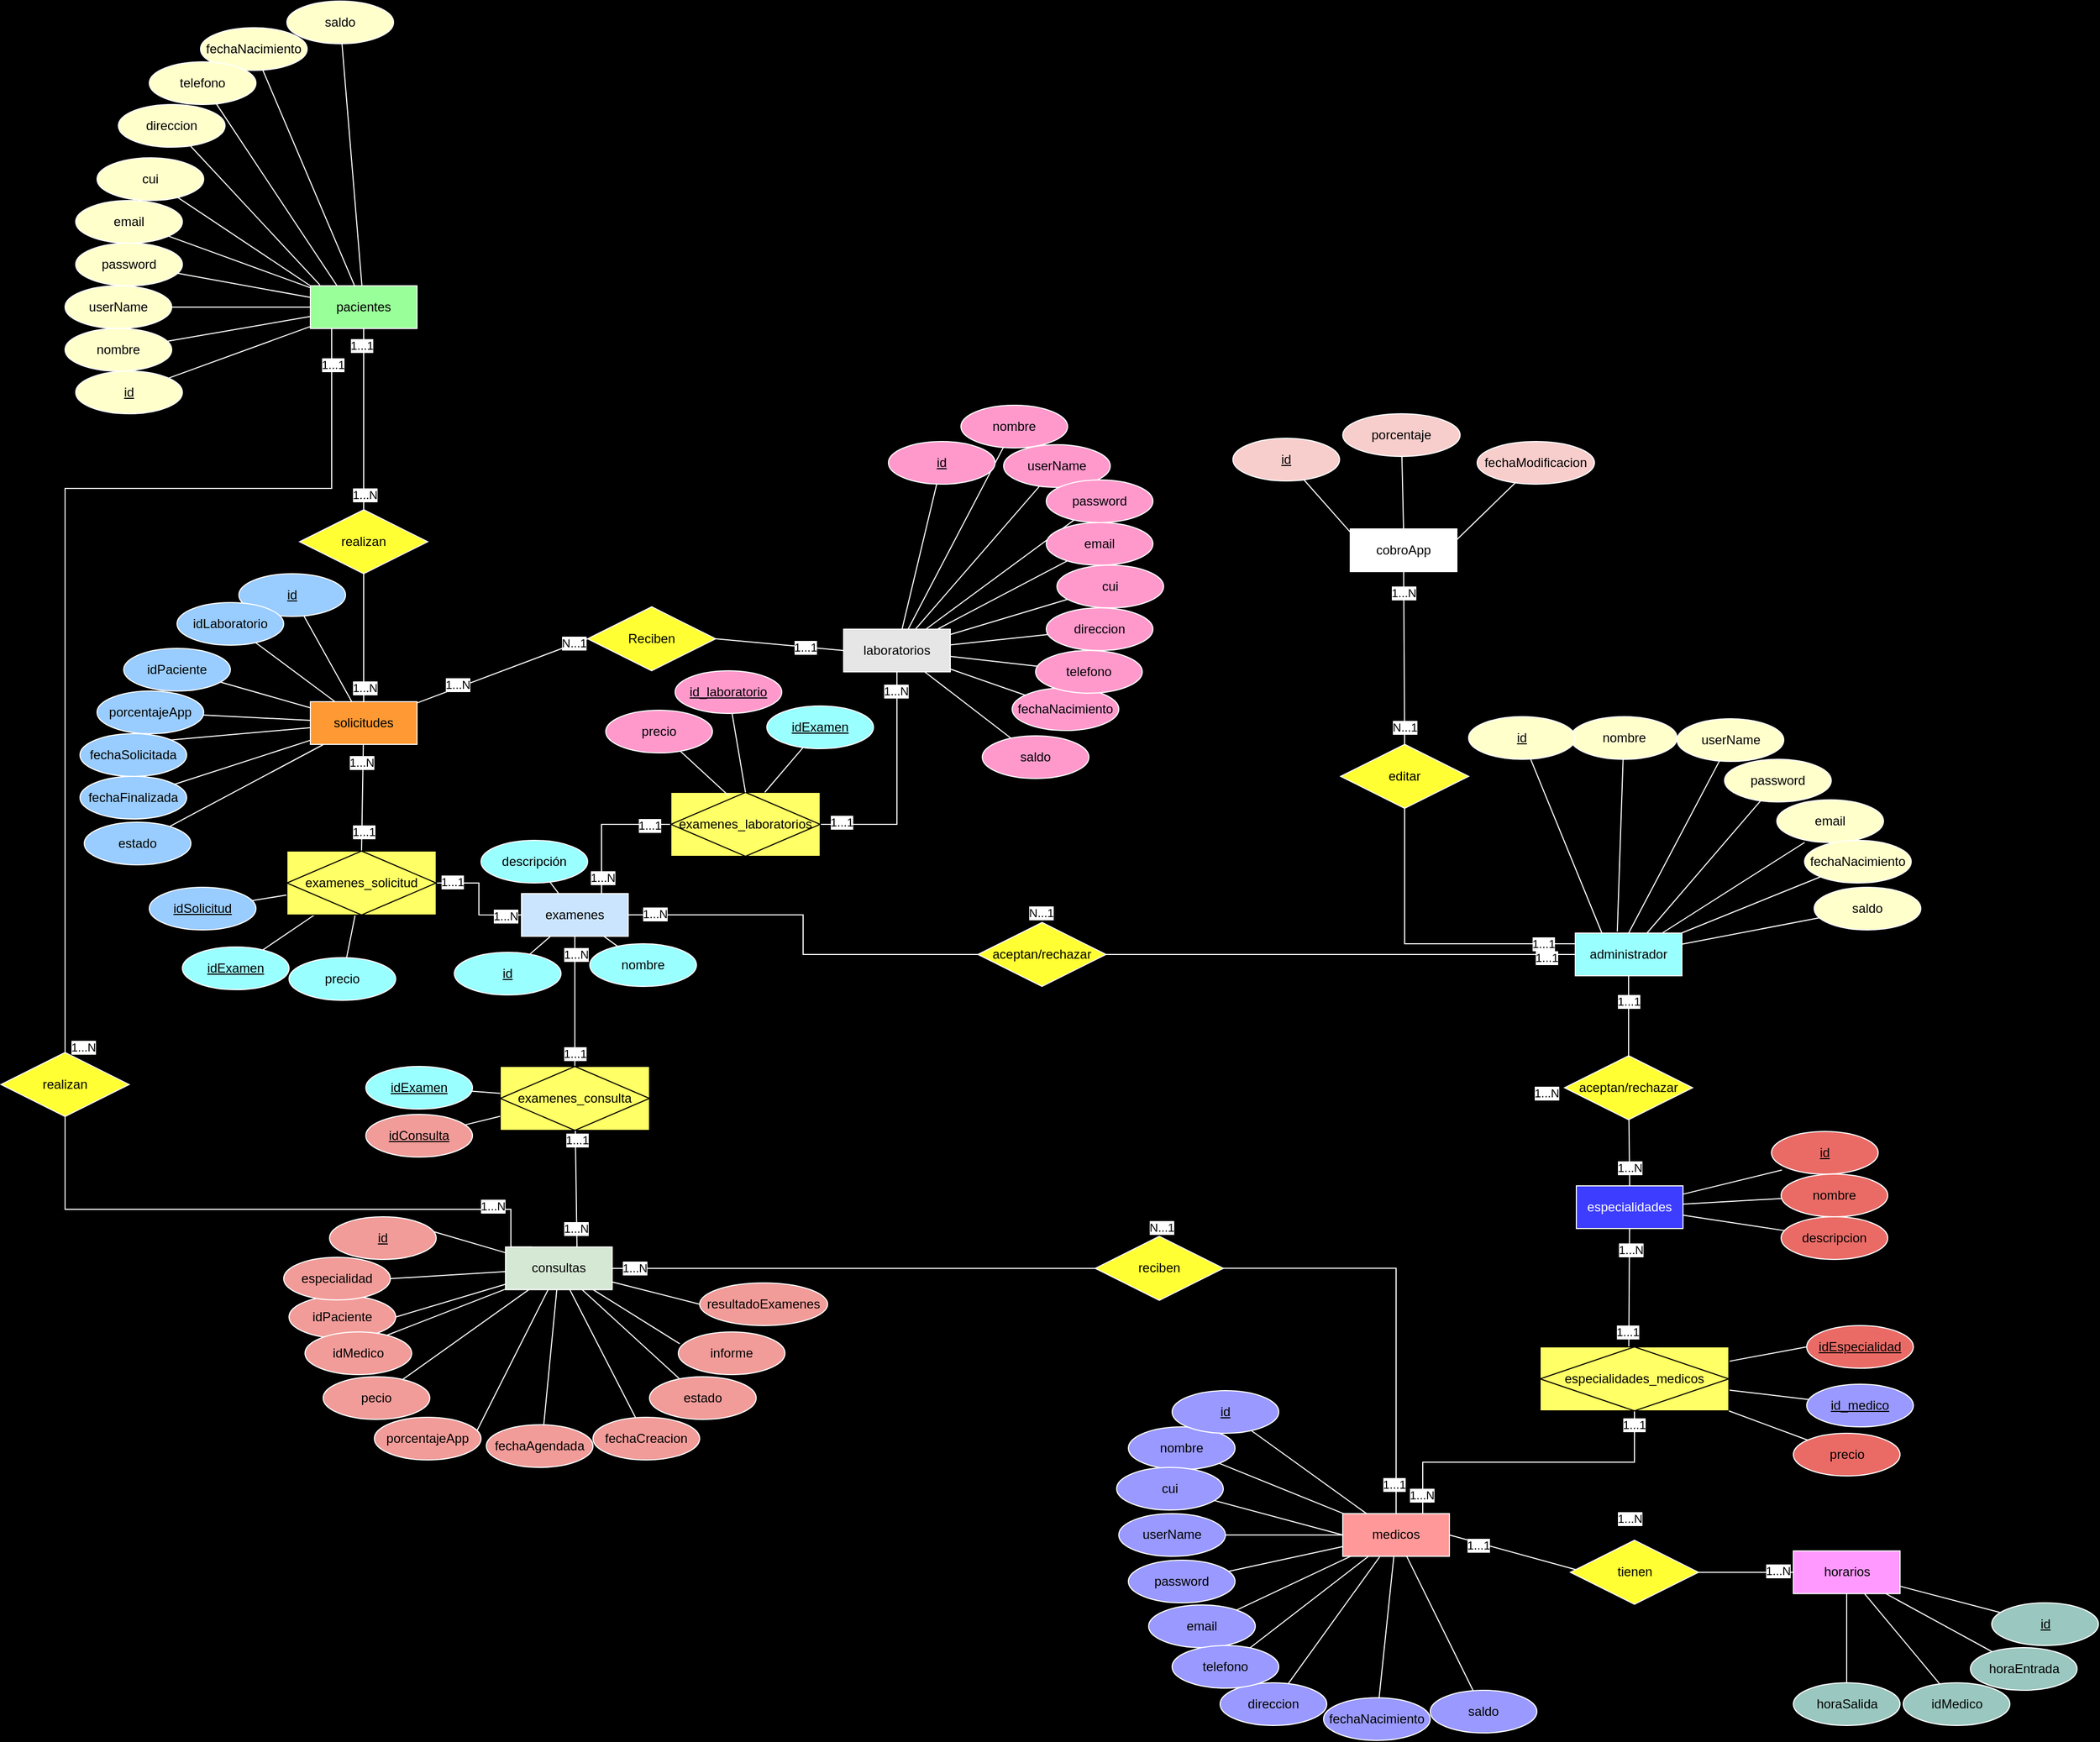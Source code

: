 <mxfile version="13.9.9" type="device"><diagram id="2gWuk337MBERqS41xYjN" name="Página-1"><mxGraphModel dx="569" dy="329" grid="0" gridSize="10" guides="1" tooltips="1" connect="1" arrows="1" fold="1" page="1" pageScale="1" pageWidth="2336" pageHeight="1654" background="#000000" math="0" shadow="0"><root><mxCell id="0"/><mxCell id="1" parent="0"/><mxCell id="lgTsYvmK19AXJI8_S2Md-12" style="edgeStyle=none;rounded=0;orthogonalLoop=1;jettySize=auto;html=1;endArrow=none;endFill=0;fillColor=#FFFFCC;strokeColor=#FFFFFF;exitX=0.394;exitY=-0.036;exitDx=0;exitDy=0;exitPerimeter=0;" parent="1" source="Kea_3-o4dZRoic2Bwr-7-1" target="lgTsYvmK19AXJI8_S2Md-1" edge="1"><mxGeometry relative="1" as="geometry"/></mxCell><mxCell id="lgTsYvmK19AXJI8_S2Md-13" style="edgeStyle=none;rounded=0;orthogonalLoop=1;jettySize=auto;html=1;endArrow=none;endFill=0;fillColor=#FFFFCC;strokeColor=#FFFFFF;" parent="1" source="Kea_3-o4dZRoic2Bwr-7-1" target="lgTsYvmK19AXJI8_S2Md-4" edge="1"><mxGeometry relative="1" as="geometry"/></mxCell><mxCell id="lgTsYvmK19AXJI8_S2Md-14" style="edgeStyle=none;rounded=0;orthogonalLoop=1;jettySize=auto;html=1;entryX=0.26;entryY=1;entryDx=0;entryDy=0;entryPerimeter=0;endArrow=none;endFill=0;fillColor=#FFFFCC;strokeColor=#FFFFFF;" parent="1" source="Kea_3-o4dZRoic2Bwr-7-1" target="lgTsYvmK19AXJI8_S2Md-5" edge="1"><mxGeometry relative="1" as="geometry"/></mxCell><mxCell id="lgTsYvmK19AXJI8_S2Md-15" style="edgeStyle=none;rounded=0;orthogonalLoop=1;jettySize=auto;html=1;endArrow=none;endFill=0;fillColor=#FFFFCC;strokeColor=#FFFFFF;" parent="1" source="Kea_3-o4dZRoic2Bwr-7-1" target="lgTsYvmK19AXJI8_S2Md-6" edge="1"><mxGeometry relative="1" as="geometry"/></mxCell><mxCell id="lgTsYvmK19AXJI8_S2Md-16" style="edgeStyle=none;rounded=0;orthogonalLoop=1;jettySize=auto;html=1;endArrow=none;endFill=0;fillColor=#FFFFCC;strokeColor=#FFFFFF;" parent="1" source="Kea_3-o4dZRoic2Bwr-7-1" target="lgTsYvmK19AXJI8_S2Md-7" edge="1"><mxGeometry relative="1" as="geometry"/></mxCell><mxCell id="lgTsYvmK19AXJI8_S2Md-224" style="edgeStyle=none;rounded=0;orthogonalLoop=1;jettySize=auto;html=1;entryX=0.5;entryY=0;entryDx=0;entryDy=0;endArrow=none;endFill=0;strokeColor=#FFFFFF;fillColor=#F19C99;" parent="1" source="Kea_3-o4dZRoic2Bwr-7-1" target="lgTsYvmK19AXJI8_S2Md-223" edge="1"><mxGeometry relative="1" as="geometry"/></mxCell><mxCell id="lgTsYvmK19AXJI8_S2Md-227" value="1...1" style="edgeLabel;html=1;align=center;verticalAlign=middle;resizable=0;points=[];" parent="lgTsYvmK19AXJI8_S2Md-224" vertex="1" connectable="0"><mxGeometry x="-0.364" relative="1" as="geometry"><mxPoint as="offset"/></mxGeometry></mxCell><mxCell id="Kea_3-o4dZRoic2Bwr-7-1" value="administrador" style="whiteSpace=wrap;html=1;align=center;fillColor=#99FFFF;strokeColor=#FFFFFF;" parent="1" vertex="1"><mxGeometry x="1639" y="884" width="100" height="40" as="geometry"/></mxCell><mxCell id="lgTsYvmK19AXJI8_S2Md-1" value="nombre" style="ellipse;whiteSpace=wrap;html=1;align=center;fillColor=#FFFFCC;strokeColor=#FFFFFF;" parent="1" vertex="1"><mxGeometry x="1634.5" y="681" width="100" height="40" as="geometry"/></mxCell><mxCell id="lgTsYvmK19AXJI8_S2Md-8" style="rounded=0;orthogonalLoop=1;jettySize=auto;html=1;endArrow=none;endFill=0;fillColor=#FFFFCC;strokeColor=#FFFFFF;entryX=0.25;entryY=0;entryDx=0;entryDy=0;" parent="1" source="lgTsYvmK19AXJI8_S2Md-2" target="Kea_3-o4dZRoic2Bwr-7-1" edge="1"><mxGeometry relative="1" as="geometry"/></mxCell><mxCell id="lgTsYvmK19AXJI8_S2Md-2" value="id" style="ellipse;whiteSpace=wrap;html=1;align=center;fontStyle=4;fillColor=#FFFFCC;strokeColor=#FFFFFF;" parent="1" vertex="1"><mxGeometry x="1539" y="681" width="100" height="40" as="geometry"/></mxCell><mxCell id="lgTsYvmK19AXJI8_S2Md-10" style="edgeStyle=none;rounded=0;orthogonalLoop=1;jettySize=auto;html=1;entryX=0.5;entryY=0;entryDx=0;entryDy=0;endArrow=none;endFill=0;fillColor=#FFFFCC;strokeColor=#FFFFFF;" parent="1" source="lgTsYvmK19AXJI8_S2Md-3" target="Kea_3-o4dZRoic2Bwr-7-1" edge="1"><mxGeometry relative="1" as="geometry"/></mxCell><mxCell id="lgTsYvmK19AXJI8_S2Md-3" value="userName" style="ellipse;whiteSpace=wrap;html=1;align=center;fillColor=#FFFFCC;strokeColor=#FFFFFF;" parent="1" vertex="1"><mxGeometry x="1734.5" y="683" width="100" height="40" as="geometry"/></mxCell><mxCell id="lgTsYvmK19AXJI8_S2Md-4" value="password" style="ellipse;whiteSpace=wrap;html=1;align=center;fillColor=#FFFFCC;strokeColor=#FFFFFF;" parent="1" vertex="1"><mxGeometry x="1779" y="721" width="100" height="40" as="geometry"/></mxCell><mxCell id="lgTsYvmK19AXJI8_S2Md-5" value="email" style="ellipse;whiteSpace=wrap;html=1;align=center;fillColor=#FFFFCC;strokeColor=#FFFFFF;" parent="1" vertex="1"><mxGeometry x="1828" y="759" width="100" height="40" as="geometry"/></mxCell><mxCell id="lgTsYvmK19AXJI8_S2Md-6" value="fechaNacimiento" style="ellipse;whiteSpace=wrap;html=1;align=center;fillColor=#FFFFCC;strokeColor=#FFFFFF;" parent="1" vertex="1"><mxGeometry x="1854" y="797" width="100" height="40" as="geometry"/></mxCell><mxCell id="lgTsYvmK19AXJI8_S2Md-7" value="saldo" style="ellipse;whiteSpace=wrap;html=1;align=center;fillColor=#FFFFCC;strokeColor=#FFFFFF;" parent="1" vertex="1"><mxGeometry x="1863" y="841" width="100" height="40" as="geometry"/></mxCell><mxCell id="lgTsYvmK19AXJI8_S2Md-17" style="edgeStyle=none;rounded=0;orthogonalLoop=1;jettySize=auto;html=1;endArrow=none;endFill=0;fillColor=#FFFFCC;strokeColor=#FFFFFF;" parent="1" source="lgTsYvmK19AXJI8_S2Md-22" target="lgTsYvmK19AXJI8_S2Md-23" edge="1"><mxGeometry relative="1" as="geometry"/></mxCell><mxCell id="lgTsYvmK19AXJI8_S2Md-18" style="edgeStyle=none;rounded=0;orthogonalLoop=1;jettySize=auto;html=1;endArrow=none;endFill=0;fillColor=#FFFFCC;strokeColor=#FFFFFF;" parent="1" source="lgTsYvmK19AXJI8_S2Md-22" target="lgTsYvmK19AXJI8_S2Md-28" edge="1"><mxGeometry relative="1" as="geometry"/></mxCell><mxCell id="lgTsYvmK19AXJI8_S2Md-19" style="edgeStyle=none;rounded=0;orthogonalLoop=1;jettySize=auto;html=1;endArrow=none;endFill=0;fillColor=#FFFFCC;strokeColor=#FFFFFF;" parent="1" source="lgTsYvmK19AXJI8_S2Md-22" target="lgTsYvmK19AXJI8_S2Md-29" edge="1"><mxGeometry relative="1" as="geometry"/></mxCell><mxCell id="lgTsYvmK19AXJI8_S2Md-20" style="edgeStyle=none;rounded=0;orthogonalLoop=1;jettySize=auto;html=1;endArrow=none;endFill=0;fillColor=#FFFFCC;strokeColor=#FFFFFF;" parent="1" source="lgTsYvmK19AXJI8_S2Md-22" target="lgTsYvmK19AXJI8_S2Md-30" edge="1"><mxGeometry relative="1" as="geometry"/></mxCell><mxCell id="lgTsYvmK19AXJI8_S2Md-21" style="edgeStyle=none;rounded=0;orthogonalLoop=1;jettySize=auto;html=1;endArrow=none;endFill=0;fillColor=#FFFFCC;strokeColor=#FFFFFF;" parent="1" source="lgTsYvmK19AXJI8_S2Md-22" target="lgTsYvmK19AXJI8_S2Md-31" edge="1"><mxGeometry relative="1" as="geometry"/></mxCell><mxCell id="lgTsYvmK19AXJI8_S2Md-97" style="edgeStyle=none;rounded=0;orthogonalLoop=1;jettySize=auto;html=1;endArrow=none;endFill=0;fillColor=#FF3333;strokeColor=#FFFFFF;" parent="1" source="lgTsYvmK19AXJI8_S2Md-22" target="lgTsYvmK19AXJI8_S2Md-96" edge="1"><mxGeometry relative="1" as="geometry"/></mxCell><mxCell id="lgTsYvmK19AXJI8_S2Md-100" value="1...1" style="edgeLabel;html=1;align=center;verticalAlign=middle;resizable=0;points=[];fillColor=#FFFFCC;strokeColor=#FFFFFF;" parent="lgTsYvmK19AXJI8_S2Md-97" vertex="1" connectable="0"><mxGeometry x="-0.82" y="-2" relative="1" as="geometry"><mxPoint as="offset"/></mxGeometry></mxCell><mxCell id="lgTsYvmK19AXJI8_S2Md-103" value="1...N" style="edgeLabel;html=1;align=center;verticalAlign=middle;resizable=0;points=[];fillColor=#FF3333;strokeColor=#FFFFFF;" parent="lgTsYvmK19AXJI8_S2Md-97" vertex="1" connectable="0"><mxGeometry x="0.835" y="1" relative="1" as="geometry"><mxPoint as="offset"/></mxGeometry></mxCell><mxCell id="lgTsYvmK19AXJI8_S2Md-139" style="edgeStyle=orthogonalEdgeStyle;rounded=0;orthogonalLoop=1;jettySize=auto;html=1;endArrow=none;endFill=0;fillColor=#FF3333;strokeColor=#FFFFFF;" parent="1" source="lgTsYvmK19AXJI8_S2Md-22" target="lgTsYvmK19AXJI8_S2Md-138" edge="1"><mxGeometry relative="1" as="geometry"><Array as="points"><mxPoint x="473" y="467"/><mxPoint x="223" y="467"/><mxPoint x="223" y="937"/></Array></mxGeometry></mxCell><mxCell id="lgTsYvmK19AXJI8_S2Md-142" value="1...1" style="edgeLabel;html=1;align=center;verticalAlign=middle;resizable=0;points=[];fillColor=#FFFFCC;strokeColor=#FFFFFF;" parent="lgTsYvmK19AXJI8_S2Md-139" vertex="1" connectable="0"><mxGeometry x="-0.927" y="1" relative="1" as="geometry"><mxPoint as="offset"/></mxGeometry></mxCell><mxCell id="lgTsYvmK19AXJI8_S2Md-143" value="1...N" style="edgeLabel;html=1;align=center;verticalAlign=middle;resizable=0;points=[];fillColor=#FF3333;strokeColor=#FFFFFF;" parent="lgTsYvmK19AXJI8_S2Md-139" vertex="1" connectable="0"><mxGeometry x="0.977" y="-4" relative="1" as="geometry"><mxPoint x="20.94" y="5.35" as="offset"/></mxGeometry></mxCell><mxCell id="lgTsYvmK19AXJI8_S2Md-22" value="pacientes" style="whiteSpace=wrap;html=1;align=center;fillColor=#99FF99;strokeColor=#FFFFFF;" parent="1" vertex="1"><mxGeometry x="453" y="277" width="100" height="40" as="geometry"/></mxCell><mxCell id="lgTsYvmK19AXJI8_S2Md-23" value="nombre" style="ellipse;whiteSpace=wrap;html=1;align=center;fillColor=#FFFFCC;strokeColor=#FFFFFF;" parent="1" vertex="1"><mxGeometry x="223" y="317" width="100" height="40" as="geometry"/></mxCell><mxCell id="lgTsYvmK19AXJI8_S2Md-24" style="rounded=0;orthogonalLoop=1;jettySize=auto;html=1;endArrow=none;endFill=0;fillColor=#FFFFCC;strokeColor=#FFFFFF;" parent="1" source="lgTsYvmK19AXJI8_S2Md-25" target="lgTsYvmK19AXJI8_S2Md-22" edge="1"><mxGeometry relative="1" as="geometry"/></mxCell><mxCell id="lgTsYvmK19AXJI8_S2Md-25" value="id" style="ellipse;whiteSpace=wrap;html=1;align=center;fontStyle=4;fillColor=#FFFFCC;strokeColor=#FFFFFF;" parent="1" vertex="1"><mxGeometry x="233" y="357" width="100" height="40" as="geometry"/></mxCell><mxCell id="lgTsYvmK19AXJI8_S2Md-26" style="edgeStyle=none;rounded=0;orthogonalLoop=1;jettySize=auto;html=1;endArrow=none;endFill=0;fillColor=#FFFFCC;strokeColor=#FFFFFF;" parent="1" source="lgTsYvmK19AXJI8_S2Md-27" target="lgTsYvmK19AXJI8_S2Md-22" edge="1"><mxGeometry relative="1" as="geometry"/></mxCell><mxCell id="lgTsYvmK19AXJI8_S2Md-27" value="userName" style="ellipse;whiteSpace=wrap;html=1;align=center;fillColor=#FFFFCC;strokeColor=#FFFFFF;" parent="1" vertex="1"><mxGeometry x="223" y="277" width="100" height="40" as="geometry"/></mxCell><mxCell id="lgTsYvmK19AXJI8_S2Md-28" value="password" style="ellipse;whiteSpace=wrap;html=1;align=center;fillColor=#FFFFCC;strokeColor=#FFFFFF;" parent="1" vertex="1"><mxGeometry x="233" y="237" width="100" height="40" as="geometry"/></mxCell><mxCell id="lgTsYvmK19AXJI8_S2Md-29" value="email" style="ellipse;whiteSpace=wrap;html=1;align=center;fillColor=#FFFFCC;strokeColor=#FFFFFF;" parent="1" vertex="1"><mxGeometry x="233" y="197" width="100" height="40" as="geometry"/></mxCell><mxCell id="lgTsYvmK19AXJI8_S2Md-30" value="fechaNacimiento" style="ellipse;whiteSpace=wrap;html=1;align=center;fillColor=#FFFFCC;strokeColor=#FFFFFF;" parent="1" vertex="1"><mxGeometry x="350" y="35" width="100" height="40" as="geometry"/></mxCell><mxCell id="lgTsYvmK19AXJI8_S2Md-31" value="saldo" style="ellipse;whiteSpace=wrap;html=1;align=center;fillColor=#FFFFCC;strokeColor=#FFFFFF;" parent="1" vertex="1"><mxGeometry x="431" y="10" width="100" height="40" as="geometry"/></mxCell><mxCell id="lgTsYvmK19AXJI8_S2Md-36" style="edgeStyle=none;rounded=0;orthogonalLoop=1;jettySize=auto;html=1;entryX=0.09;entryY=-0.018;entryDx=0;entryDy=0;entryPerimeter=0;endArrow=none;endFill=0;fillColor=#FFFFCC;strokeColor=#FFFFFF;" parent="1" source="lgTsYvmK19AXJI8_S2Md-32" target="lgTsYvmK19AXJI8_S2Md-22" edge="1"><mxGeometry relative="1" as="geometry"/></mxCell><mxCell id="lgTsYvmK19AXJI8_S2Md-32" value="direccion" style="ellipse;whiteSpace=wrap;html=1;align=center;fillColor=#FFFFCC;strokeColor=#FFFFFF;" parent="1" vertex="1"><mxGeometry x="273" y="107" width="100" height="40" as="geometry"/></mxCell><mxCell id="lgTsYvmK19AXJI8_S2Md-35" style="edgeStyle=none;rounded=0;orthogonalLoop=1;jettySize=auto;html=1;endArrow=none;endFill=0;entryX=0;entryY=0;entryDx=0;entryDy=0;fillColor=#FFFFCC;strokeColor=#FFFFFF;" parent="1" source="lgTsYvmK19AXJI8_S2Md-33" target="lgTsYvmK19AXJI8_S2Md-22" edge="1"><mxGeometry relative="1" as="geometry"><mxPoint x="443" y="227" as="targetPoint"/></mxGeometry></mxCell><mxCell id="lgTsYvmK19AXJI8_S2Md-33" value="cui" style="ellipse;whiteSpace=wrap;html=1;align=center;fillColor=#FFFFCC;strokeColor=#FFFFFF;" parent="1" vertex="1"><mxGeometry x="253" y="157" width="100" height="40" as="geometry"/></mxCell><mxCell id="lgTsYvmK19AXJI8_S2Md-37" style="edgeStyle=none;rounded=0;orthogonalLoop=1;jettySize=auto;html=1;entryX=0.25;entryY=0;entryDx=0;entryDy=0;endArrow=none;endFill=0;fillColor=#FFFFCC;strokeColor=#FFFFFF;" parent="1" source="lgTsYvmK19AXJI8_S2Md-34" target="lgTsYvmK19AXJI8_S2Md-22" edge="1"><mxGeometry relative="1" as="geometry"/></mxCell><mxCell id="lgTsYvmK19AXJI8_S2Md-34" value="telefono" style="ellipse;whiteSpace=wrap;html=1;align=center;fillColor=#FFFFCC;strokeColor=#FFFFFF;" parent="1" vertex="1"><mxGeometry x="302" y="67" width="100" height="40" as="geometry"/></mxCell><mxCell id="lgTsYvmK19AXJI8_S2Md-38" style="edgeStyle=none;rounded=0;orthogonalLoop=1;jettySize=auto;html=1;endArrow=none;endFill=0;fillColor=#9999FF;strokeColor=#FFFFFF;" parent="1" source="lgTsYvmK19AXJI8_S2Md-43" target="lgTsYvmK19AXJI8_S2Md-44" edge="1"><mxGeometry relative="1" as="geometry"/></mxCell><mxCell id="lgTsYvmK19AXJI8_S2Md-39" style="edgeStyle=none;rounded=0;orthogonalLoop=1;jettySize=auto;html=1;endArrow=none;endFill=0;fillColor=#9999FF;strokeColor=#FFFFFF;" parent="1" source="lgTsYvmK19AXJI8_S2Md-43" target="lgTsYvmK19AXJI8_S2Md-49" edge="1"><mxGeometry relative="1" as="geometry"/></mxCell><mxCell id="lgTsYvmK19AXJI8_S2Md-40" style="edgeStyle=none;rounded=0;orthogonalLoop=1;jettySize=auto;html=1;endArrow=none;endFill=0;fillColor=#9999FF;strokeColor=#FFFFFF;" parent="1" source="lgTsYvmK19AXJI8_S2Md-43" target="lgTsYvmK19AXJI8_S2Md-50" edge="1"><mxGeometry relative="1" as="geometry"/></mxCell><mxCell id="lgTsYvmK19AXJI8_S2Md-41" style="edgeStyle=none;rounded=0;orthogonalLoop=1;jettySize=auto;html=1;endArrow=none;endFill=0;fillColor=#9999FF;strokeColor=#FFFFFF;" parent="1" source="lgTsYvmK19AXJI8_S2Md-43" target="lgTsYvmK19AXJI8_S2Md-51" edge="1"><mxGeometry relative="1" as="geometry"/></mxCell><mxCell id="lgTsYvmK19AXJI8_S2Md-42" style="edgeStyle=none;rounded=0;orthogonalLoop=1;jettySize=auto;html=1;endArrow=none;endFill=0;fillColor=#9999FF;strokeColor=#FFFFFF;" parent="1" source="lgTsYvmK19AXJI8_S2Md-43" target="lgTsYvmK19AXJI8_S2Md-52" edge="1"><mxGeometry relative="1" as="geometry"/></mxCell><mxCell id="lgTsYvmK19AXJI8_S2Md-210" style="edgeStyle=none;rounded=0;orthogonalLoop=1;jettySize=auto;html=1;entryX=0.057;entryY=0.467;entryDx=0;entryDy=0;entryPerimeter=0;endArrow=none;endFill=0;strokeColor=#FFFFFF;fillColor=#F19C99;exitX=1;exitY=0.5;exitDx=0;exitDy=0;" parent="1" source="lgTsYvmK19AXJI8_S2Md-43" target="lgTsYvmK19AXJI8_S2Md-208" edge="1"><mxGeometry relative="1" as="geometry"/></mxCell><mxCell id="lgTsYvmK19AXJI8_S2Md-213" value="1...1" style="edgeLabel;html=1;align=center;verticalAlign=middle;resizable=0;points=[];" parent="lgTsYvmK19AXJI8_S2Md-210" vertex="1" connectable="0"><mxGeometry x="-0.554" y="-2" relative="1" as="geometry"><mxPoint as="offset"/></mxGeometry></mxCell><mxCell id="lgTsYvmK19AXJI8_S2Md-215" value="1...N" style="edgeLabel;html=1;align=center;verticalAlign=middle;resizable=0;points=[];" parent="lgTsYvmK19AXJI8_S2Md-210" vertex="1" connectable="0"><mxGeometry x="0.355" y="-1" relative="1" as="geometry"><mxPoint x="87.68" y="-38.74" as="offset"/></mxGeometry></mxCell><mxCell id="lgTsYvmK19AXJI8_S2Md-238" style="rounded=0;orthogonalLoop=1;jettySize=auto;html=1;entryX=0.5;entryY=1;entryDx=0;entryDy=0;endArrow=none;endFill=0;strokeColor=#FFFFFF;fillColor=#F19C99;edgeStyle=orthogonalEdgeStyle;exitX=0.75;exitY=0;exitDx=0;exitDy=0;" parent="1" source="lgTsYvmK19AXJI8_S2Md-43" target="lgTsYvmK19AXJI8_S2Md-230" edge="1"><mxGeometry relative="1" as="geometry"><mxPoint x="1479" y="1419" as="sourcePoint"/></mxGeometry></mxCell><mxCell id="lgTsYvmK19AXJI8_S2Md-239" value="1...N" style="edgeLabel;html=1;align=center;verticalAlign=middle;resizable=0;points=[];" parent="lgTsYvmK19AXJI8_S2Md-238" vertex="1" connectable="0"><mxGeometry x="-0.88" y="1" relative="1" as="geometry"><mxPoint as="offset"/></mxGeometry></mxCell><mxCell id="lgTsYvmK19AXJI8_S2Md-240" value="1...1" style="edgeLabel;html=1;align=center;verticalAlign=middle;resizable=0;points=[];" parent="lgTsYvmK19AXJI8_S2Md-238" vertex="1" connectable="0"><mxGeometry x="0.915" y="1" relative="1" as="geometry"><mxPoint as="offset"/></mxGeometry></mxCell><mxCell id="lgTsYvmK19AXJI8_S2Md-43" value="medicos" style="whiteSpace=wrap;html=1;align=center;fillColor=#FF9999;strokeColor=#FFFFFF;" parent="1" vertex="1"><mxGeometry x="1421" y="1428.34" width="100" height="40" as="geometry"/></mxCell><mxCell id="lgTsYvmK19AXJI8_S2Md-44" value="nombre" style="ellipse;whiteSpace=wrap;html=1;align=center;fillColor=#9999FF;strokeColor=#FFFFFF;" parent="1" vertex="1"><mxGeometry x="1220" y="1347" width="100" height="40" as="geometry"/></mxCell><mxCell id="lgTsYvmK19AXJI8_S2Md-45" style="rounded=0;orthogonalLoop=1;jettySize=auto;html=1;endArrow=none;endFill=0;fillColor=#9999FF;strokeColor=#FFFFFF;" parent="1" source="lgTsYvmK19AXJI8_S2Md-46" target="lgTsYvmK19AXJI8_S2Md-43" edge="1"><mxGeometry relative="1" as="geometry"/></mxCell><mxCell id="lgTsYvmK19AXJI8_S2Md-46" value="id" style="ellipse;whiteSpace=wrap;html=1;align=center;fontStyle=4;fillColor=#9999FF;strokeColor=#FFFFFF;" parent="1" vertex="1"><mxGeometry x="1261" y="1313" width="100" height="40" as="geometry"/></mxCell><mxCell id="lgTsYvmK19AXJI8_S2Md-47" style="edgeStyle=none;rounded=0;orthogonalLoop=1;jettySize=auto;html=1;endArrow=none;endFill=0;fillColor=#9999FF;strokeColor=#FFFFFF;" parent="1" source="lgTsYvmK19AXJI8_S2Md-48" target="lgTsYvmK19AXJI8_S2Md-43" edge="1"><mxGeometry relative="1" as="geometry"/></mxCell><mxCell id="lgTsYvmK19AXJI8_S2Md-48" value="userName" style="ellipse;whiteSpace=wrap;html=1;align=center;fillColor=#9999FF;strokeColor=#FFFFFF;" parent="1" vertex="1"><mxGeometry x="1211" y="1428.34" width="100" height="40" as="geometry"/></mxCell><mxCell id="lgTsYvmK19AXJI8_S2Md-49" value="password" style="ellipse;whiteSpace=wrap;html=1;align=center;fillColor=#9999FF;strokeColor=#FFFFFF;" parent="1" vertex="1"><mxGeometry x="1220" y="1472" width="100" height="40" as="geometry"/></mxCell><mxCell id="lgTsYvmK19AXJI8_S2Md-50" value="email" style="ellipse;whiteSpace=wrap;html=1;align=center;fillColor=#9999FF;strokeColor=#FFFFFF;" parent="1" vertex="1"><mxGeometry x="1239" y="1514" width="100" height="40" as="geometry"/></mxCell><mxCell id="lgTsYvmK19AXJI8_S2Md-51" value="fechaNacimiento" style="ellipse;whiteSpace=wrap;html=1;align=center;fillColor=#9999FF;strokeColor=#FFFFFF;" parent="1" vertex="1"><mxGeometry x="1403" y="1601" width="100" height="40" as="geometry"/></mxCell><mxCell id="lgTsYvmK19AXJI8_S2Md-52" value="saldo" style="ellipse;whiteSpace=wrap;html=1;align=center;fillColor=#9999FF;strokeColor=#FFFFFF;" parent="1" vertex="1"><mxGeometry x="1503" y="1594" width="100" height="40" as="geometry"/></mxCell><mxCell id="lgTsYvmK19AXJI8_S2Md-53" style="edgeStyle=none;rounded=0;orthogonalLoop=1;jettySize=auto;html=1;entryX=0.346;entryY=1.013;entryDx=0;entryDy=0;endArrow=none;endFill=0;fillColor=#9999FF;strokeColor=#FFFFFF;entryPerimeter=0;" parent="1" source="lgTsYvmK19AXJI8_S2Md-54" target="lgTsYvmK19AXJI8_S2Md-43" edge="1"><mxGeometry relative="1" as="geometry"/></mxCell><mxCell id="lgTsYvmK19AXJI8_S2Md-54" value="direccion" style="ellipse;whiteSpace=wrap;html=1;align=center;fillColor=#9999FF;strokeColor=#FFFFFF;" parent="1" vertex="1"><mxGeometry x="1306" y="1587" width="100" height="40" as="geometry"/></mxCell><mxCell id="lgTsYvmK19AXJI8_S2Md-55" style="edgeStyle=none;rounded=0;orthogonalLoop=1;jettySize=auto;html=1;endArrow=none;endFill=0;entryX=0;entryY=0.5;entryDx=0;entryDy=0;fillColor=#9999FF;strokeColor=#FFFFFF;" parent="1" source="lgTsYvmK19AXJI8_S2Md-56" target="lgTsYvmK19AXJI8_S2Md-43" edge="1"><mxGeometry relative="1" as="geometry"><mxPoint x="1411" y="1378.34" as="targetPoint"/></mxGeometry></mxCell><mxCell id="lgTsYvmK19AXJI8_S2Md-56" value="cui" style="ellipse;whiteSpace=wrap;html=1;align=center;fillColor=#9999FF;strokeColor=#FFFFFF;" parent="1" vertex="1"><mxGeometry x="1209" y="1385" width="100" height="40" as="geometry"/></mxCell><mxCell id="lgTsYvmK19AXJI8_S2Md-57" style="edgeStyle=none;rounded=0;orthogonalLoop=1;jettySize=auto;html=1;endArrow=none;endFill=0;fillColor=#9999FF;strokeColor=#FFFFFF;" parent="1" source="lgTsYvmK19AXJI8_S2Md-58" target="lgTsYvmK19AXJI8_S2Md-43" edge="1"><mxGeometry relative="1" as="geometry"/></mxCell><mxCell id="lgTsYvmK19AXJI8_S2Md-58" value="telefono" style="ellipse;whiteSpace=wrap;html=1;align=center;fillColor=#9999FF;strokeColor=#FFFFFF;" parent="1" vertex="1"><mxGeometry x="1261" y="1552" width="100" height="40" as="geometry"/></mxCell><mxCell id="lgTsYvmK19AXJI8_S2Md-59" style="edgeStyle=none;rounded=0;orthogonalLoop=1;jettySize=auto;html=1;endArrow=none;endFill=0;fillColor=#FF99CC;strokeColor=#FFFFFF;" parent="1" source="lgTsYvmK19AXJI8_S2Md-64" target="lgTsYvmK19AXJI8_S2Md-65" edge="1"><mxGeometry relative="1" as="geometry"/></mxCell><mxCell id="lgTsYvmK19AXJI8_S2Md-60" style="edgeStyle=none;rounded=0;orthogonalLoop=1;jettySize=auto;html=1;endArrow=none;endFill=0;fillColor=#FF99CC;strokeColor=#FFFFFF;" parent="1" source="lgTsYvmK19AXJI8_S2Md-64" target="lgTsYvmK19AXJI8_S2Md-70" edge="1"><mxGeometry relative="1" as="geometry"/></mxCell><mxCell id="lgTsYvmK19AXJI8_S2Md-61" style="edgeStyle=none;rounded=0;orthogonalLoop=1;jettySize=auto;html=1;endArrow=none;endFill=0;fillColor=#FF99CC;strokeColor=#FFFFFF;" parent="1" source="lgTsYvmK19AXJI8_S2Md-64" target="lgTsYvmK19AXJI8_S2Md-71" edge="1"><mxGeometry relative="1" as="geometry"/></mxCell><mxCell id="lgTsYvmK19AXJI8_S2Md-62" style="edgeStyle=none;rounded=0;orthogonalLoop=1;jettySize=auto;html=1;endArrow=none;endFill=0;fillColor=#FF99CC;strokeColor=#FFFFFF;" parent="1" source="lgTsYvmK19AXJI8_S2Md-64" target="lgTsYvmK19AXJI8_S2Md-72" edge="1"><mxGeometry relative="1" as="geometry"/></mxCell><mxCell id="lgTsYvmK19AXJI8_S2Md-63" style="edgeStyle=none;rounded=0;orthogonalLoop=1;jettySize=auto;html=1;endArrow=none;endFill=0;fillColor=#FF99CC;strokeColor=#FFFFFF;" parent="1" source="lgTsYvmK19AXJI8_S2Md-64" target="lgTsYvmK19AXJI8_S2Md-73" edge="1"><mxGeometry relative="1" as="geometry"/></mxCell><mxCell id="lgTsYvmK19AXJI8_S2Md-178" style="edgeStyle=orthogonalEdgeStyle;rounded=0;orthogonalLoop=1;jettySize=auto;html=1;entryX=1;entryY=0.5;entryDx=0;entryDy=0;endArrow=none;endFill=0;strokeColor=#FFFFFF;fillColor=#F19C99;exitX=0.5;exitY=1;exitDx=0;exitDy=0;" parent="1" source="lgTsYvmK19AXJI8_S2Md-64" target="lgTsYvmK19AXJI8_S2Md-173" edge="1"><mxGeometry relative="1" as="geometry"><mxPoint x="941.0" y="714" as="targetPoint"/></mxGeometry></mxCell><mxCell id="lgTsYvmK19AXJI8_S2Md-182" value="1...N" style="edgeLabel;html=1;align=center;verticalAlign=middle;resizable=0;points=[];" parent="lgTsYvmK19AXJI8_S2Md-178" vertex="1" connectable="0"><mxGeometry x="-0.834" y="-1" relative="1" as="geometry"><mxPoint as="offset"/></mxGeometry></mxCell><mxCell id="lgTsYvmK19AXJI8_S2Md-183" value="1...1" style="edgeLabel;html=1;align=center;verticalAlign=middle;resizable=0;points=[];" parent="lgTsYvmK19AXJI8_S2Md-178" vertex="1" connectable="0"><mxGeometry x="0.867" relative="1" as="geometry"><mxPoint x="5.69" y="-2" as="offset"/></mxGeometry></mxCell><mxCell id="lgTsYvmK19AXJI8_S2Md-64" value="laboratorios" style="whiteSpace=wrap;html=1;align=center;fillColor=#E6E6E6;strokeColor=#FFFFFF;" parent="1" vertex="1"><mxGeometry x="953" y="599" width="100" height="40" as="geometry"/></mxCell><mxCell id="lgTsYvmK19AXJI8_S2Md-65" value="nombre" style="ellipse;whiteSpace=wrap;html=1;align=center;fillColor=#FF99CC;strokeColor=#FFFFFF;" parent="1" vertex="1"><mxGeometry x="1063" y="389" width="100" height="40" as="geometry"/></mxCell><mxCell id="lgTsYvmK19AXJI8_S2Md-66" style="rounded=0;orthogonalLoop=1;jettySize=auto;html=1;endArrow=none;endFill=0;fillColor=#FF99CC;strokeColor=#FFFFFF;" parent="1" source="lgTsYvmK19AXJI8_S2Md-67" target="lgTsYvmK19AXJI8_S2Md-64" edge="1"><mxGeometry relative="1" as="geometry"/></mxCell><mxCell id="lgTsYvmK19AXJI8_S2Md-67" value="id" style="ellipse;whiteSpace=wrap;html=1;align=center;fontStyle=4;fillColor=#FF99CC;strokeColor=#FFFFFF;" parent="1" vertex="1"><mxGeometry x="995" y="423" width="100" height="40" as="geometry"/></mxCell><mxCell id="lgTsYvmK19AXJI8_S2Md-68" style="edgeStyle=none;rounded=0;orthogonalLoop=1;jettySize=auto;html=1;endArrow=none;endFill=0;fillColor=#FF99CC;strokeColor=#FFFFFF;" parent="1" source="lgTsYvmK19AXJI8_S2Md-69" target="lgTsYvmK19AXJI8_S2Md-64" edge="1"><mxGeometry relative="1" as="geometry"/></mxCell><mxCell id="lgTsYvmK19AXJI8_S2Md-69" value="userName" style="ellipse;whiteSpace=wrap;html=1;align=center;fillColor=#FF99CC;strokeColor=#FFFFFF;" parent="1" vertex="1"><mxGeometry x="1103" y="426" width="100" height="40" as="geometry"/></mxCell><mxCell id="lgTsYvmK19AXJI8_S2Md-70" value="password" style="ellipse;whiteSpace=wrap;html=1;align=center;fillColor=#FF99CC;strokeColor=#FFFFFF;" parent="1" vertex="1"><mxGeometry x="1143" y="459" width="100" height="40" as="geometry"/></mxCell><mxCell id="lgTsYvmK19AXJI8_S2Md-71" value="email" style="ellipse;whiteSpace=wrap;html=1;align=center;fillColor=#FF99CC;strokeColor=#FFFFFF;" parent="1" vertex="1"><mxGeometry x="1143" y="499" width="100" height="40" as="geometry"/></mxCell><mxCell id="lgTsYvmK19AXJI8_S2Md-72" value="fechaNacimiento" style="ellipse;whiteSpace=wrap;html=1;align=center;fillColor=#FF99CC;strokeColor=#FFFFFF;" parent="1" vertex="1"><mxGeometry x="1111" y="654" width="100" height="40" as="geometry"/></mxCell><mxCell id="lgTsYvmK19AXJI8_S2Md-73" value="saldo" style="ellipse;whiteSpace=wrap;html=1;align=center;fillColor=#FF99CC;strokeColor=#FFFFFF;" parent="1" vertex="1"><mxGeometry x="1083" y="699" width="100" height="40" as="geometry"/></mxCell><mxCell id="lgTsYvmK19AXJI8_S2Md-74" style="edgeStyle=none;rounded=0;orthogonalLoop=1;jettySize=auto;html=1;endArrow=none;endFill=0;fillColor=#FF99CC;strokeColor=#FFFFFF;" parent="1" source="lgTsYvmK19AXJI8_S2Md-75" target="lgTsYvmK19AXJI8_S2Md-64" edge="1"><mxGeometry relative="1" as="geometry"/></mxCell><mxCell id="lgTsYvmK19AXJI8_S2Md-75" value="direccion" style="ellipse;whiteSpace=wrap;html=1;align=center;fillColor=#FF99CC;strokeColor=#FFFFFF;" parent="1" vertex="1"><mxGeometry x="1143" y="579" width="100" height="40" as="geometry"/></mxCell><mxCell id="lgTsYvmK19AXJI8_S2Md-76" style="edgeStyle=none;rounded=0;orthogonalLoop=1;jettySize=auto;html=1;endArrow=none;endFill=0;fillColor=#FF99CC;strokeColor=#FFFFFF;" parent="1" source="lgTsYvmK19AXJI8_S2Md-77" target="lgTsYvmK19AXJI8_S2Md-64" edge="1"><mxGeometry relative="1" as="geometry"><mxPoint x="943" y="564" as="targetPoint"/></mxGeometry></mxCell><mxCell id="lgTsYvmK19AXJI8_S2Md-77" value="cui" style="ellipse;whiteSpace=wrap;html=1;align=center;fillColor=#FF99CC;strokeColor=#FFFFFF;" parent="1" vertex="1"><mxGeometry x="1153" y="539" width="100" height="40" as="geometry"/></mxCell><mxCell id="lgTsYvmK19AXJI8_S2Md-78" style="edgeStyle=none;rounded=0;orthogonalLoop=1;jettySize=auto;html=1;endArrow=none;endFill=0;fillColor=#FF99CC;strokeColor=#FFFFFF;" parent="1" source="lgTsYvmK19AXJI8_S2Md-79" target="lgTsYvmK19AXJI8_S2Md-64" edge="1"><mxGeometry relative="1" as="geometry"/></mxCell><mxCell id="lgTsYvmK19AXJI8_S2Md-79" value="telefono" style="ellipse;whiteSpace=wrap;html=1;align=center;fillColor=#FF99CC;strokeColor=#FFFFFF;" parent="1" vertex="1"><mxGeometry x="1133" y="619" width="100" height="40" as="geometry"/></mxCell><mxCell id="lgTsYvmK19AXJI8_S2Md-89" style="edgeStyle=none;rounded=0;orthogonalLoop=1;jettySize=auto;html=1;endArrow=none;endFill=0;fillColor=#99CCFF;strokeColor=#FFFFFF;" parent="1" source="lgTsYvmK19AXJI8_S2Md-80" target="lgTsYvmK19AXJI8_S2Md-82" edge="1"><mxGeometry relative="1" as="geometry"/></mxCell><mxCell id="lgTsYvmK19AXJI8_S2Md-90" style="edgeStyle=none;rounded=0;orthogonalLoop=1;jettySize=auto;html=1;endArrow=none;endFill=0;fillColor=#99CCFF;strokeColor=#FFFFFF;" parent="1" source="lgTsYvmK19AXJI8_S2Md-80" target="lgTsYvmK19AXJI8_S2Md-81" edge="1"><mxGeometry relative="1" as="geometry"/></mxCell><mxCell id="lgTsYvmK19AXJI8_S2Md-91" style="edgeStyle=none;rounded=0;orthogonalLoop=1;jettySize=auto;html=1;endArrow=none;endFill=0;fillColor=#99CCFF;strokeColor=#FFFFFF;" parent="1" source="lgTsYvmK19AXJI8_S2Md-80" target="lgTsYvmK19AXJI8_S2Md-83" edge="1"><mxGeometry relative="1" as="geometry"/></mxCell><mxCell id="lgTsYvmK19AXJI8_S2Md-93" style="edgeStyle=none;rounded=0;orthogonalLoop=1;jettySize=auto;html=1;entryX=1;entryY=0;entryDx=0;entryDy=0;endArrow=none;endFill=0;fillColor=#99CCFF;strokeColor=#FFFFFF;" parent="1" source="lgTsYvmK19AXJI8_S2Md-80" target="lgTsYvmK19AXJI8_S2Md-85" edge="1"><mxGeometry relative="1" as="geometry"/></mxCell><mxCell id="lgTsYvmK19AXJI8_S2Md-94" style="edgeStyle=none;rounded=0;orthogonalLoop=1;jettySize=auto;html=1;endArrow=none;endFill=0;fillColor=#99CCFF;strokeColor=#FFFFFF;" parent="1" source="lgTsYvmK19AXJI8_S2Md-80" target="lgTsYvmK19AXJI8_S2Md-86" edge="1"><mxGeometry relative="1" as="geometry"/></mxCell><mxCell id="lgTsYvmK19AXJI8_S2Md-95" value="" style="edgeStyle=none;rounded=0;orthogonalLoop=1;jettySize=auto;html=1;endArrow=none;endFill=0;fillColor=#99CCFF;strokeColor=#FFFFFF;" parent="1" source="lgTsYvmK19AXJI8_S2Md-80" target="lgTsYvmK19AXJI8_S2Md-87" edge="1"><mxGeometry relative="1" as="geometry"/></mxCell><mxCell id="lgTsYvmK19AXJI8_S2Md-106" style="edgeStyle=none;rounded=0;orthogonalLoop=1;jettySize=auto;html=1;entryX=0;entryY=0.5;entryDx=0;entryDy=0;endArrow=none;endFill=0;fillColor=#FF3333;strokeColor=#FFFFFF;" parent="1" source="lgTsYvmK19AXJI8_S2Md-80" target="lgTsYvmK19AXJI8_S2Md-105" edge="1"><mxGeometry relative="1" as="geometry"/></mxCell><mxCell id="lgTsYvmK19AXJI8_S2Md-108" value="1...N" style="edgeLabel;html=1;align=center;verticalAlign=middle;resizable=0;points=[];fillColor=#99CCFF;strokeColor=#FFFFFF;" parent="lgTsYvmK19AXJI8_S2Md-106" vertex="1" connectable="0"><mxGeometry x="-0.512" y="3" relative="1" as="geometry"><mxPoint as="offset"/></mxGeometry></mxCell><mxCell id="lgTsYvmK19AXJI8_S2Md-111" value="N...1" style="edgeLabel;html=1;align=center;verticalAlign=middle;resizable=0;points=[];fillColor=#FF3333;strokeColor=#FFFFFF;" parent="lgTsYvmK19AXJI8_S2Md-106" vertex="1" connectable="0"><mxGeometry x="0.838" y="1" relative="1" as="geometry"><mxPoint as="offset"/></mxGeometry></mxCell><mxCell id="lgTsYvmK19AXJI8_S2Md-156" style="edgeStyle=none;rounded=0;orthogonalLoop=1;jettySize=auto;html=1;entryX=0.5;entryY=0;entryDx=0;entryDy=0;endArrow=none;endFill=0;strokeColor=#FFFFFF;fillColor=#F19C99;" parent="1" source="lgTsYvmK19AXJI8_S2Md-80" target="lgTsYvmK19AXJI8_S2Md-151" edge="1"><mxGeometry relative="1" as="geometry"/></mxCell><mxCell id="lgTsYvmK19AXJI8_S2Md-160" value="1...N" style="edgeLabel;html=1;align=center;verticalAlign=middle;resizable=0;points=[];" parent="lgTsYvmK19AXJI8_S2Md-156" vertex="1" connectable="0"><mxGeometry x="-0.666" y="-2" relative="1" as="geometry"><mxPoint as="offset"/></mxGeometry></mxCell><mxCell id="lgTsYvmK19AXJI8_S2Md-161" value="1...1" style="edgeLabel;html=1;align=center;verticalAlign=middle;resizable=0;points=[];" parent="lgTsYvmK19AXJI8_S2Md-156" vertex="1" connectable="0"><mxGeometry x="0.633" y="1" relative="1" as="geometry"><mxPoint as="offset"/></mxGeometry></mxCell><mxCell id="lgTsYvmK19AXJI8_S2Md-80" value="solicitudes" style="whiteSpace=wrap;html=1;align=center;fillColor=#FF9933;strokeColor=#FFFFFF;" parent="1" vertex="1"><mxGeometry x="453" y="667" width="100" height="40" as="geometry"/></mxCell><mxCell id="lgTsYvmK19AXJI8_S2Md-81" value="idPaciente" style="ellipse;whiteSpace=wrap;html=1;align=center;fillColor=#99CCFF;strokeColor=#FFFFFF;" parent="1" vertex="1"><mxGeometry x="278" y="617" width="100" height="40" as="geometry"/></mxCell><mxCell id="lgTsYvmK19AXJI8_S2Md-82" value="id" style="ellipse;whiteSpace=wrap;html=1;align=center;fontStyle=4;fillColor=#99CCFF;strokeColor=#FFFFFF;" parent="1" vertex="1"><mxGeometry x="386" y="547" width="100" height="40" as="geometry"/></mxCell><mxCell id="lgTsYvmK19AXJI8_S2Md-83" value="idLaboratorio" style="ellipse;whiteSpace=wrap;html=1;align=center;fillColor=#99CCFF;strokeColor=#FFFFFF;" parent="1" vertex="1"><mxGeometry x="328" y="574" width="100" height="40" as="geometry"/></mxCell><mxCell id="lgTsYvmK19AXJI8_S2Md-92" style="edgeStyle=none;rounded=0;orthogonalLoop=1;jettySize=auto;html=1;endArrow=none;endFill=0;fillColor=#99CCFF;strokeColor=#FFFFFF;" parent="1" source="lgTsYvmK19AXJI8_S2Md-84" target="lgTsYvmK19AXJI8_S2Md-80" edge="1"><mxGeometry relative="1" as="geometry"/></mxCell><mxCell id="lgTsYvmK19AXJI8_S2Md-84" value="porcentajeApp" style="ellipse;whiteSpace=wrap;html=1;align=center;fillColor=#99CCFF;strokeColor=#FFFFFF;" parent="1" vertex="1"><mxGeometry x="253" y="657" width="100" height="40" as="geometry"/></mxCell><mxCell id="lgTsYvmK19AXJI8_S2Md-85" value="fechaSolicitada" style="ellipse;whiteSpace=wrap;html=1;align=center;fillColor=#99CCFF;strokeColor=#FFFFFF;" parent="1" vertex="1"><mxGeometry x="237" y="697" width="100" height="40" as="geometry"/></mxCell><mxCell id="lgTsYvmK19AXJI8_S2Md-86" value="fechaFinalizada" style="ellipse;whiteSpace=wrap;html=1;align=center;fillColor=#99CCFF;strokeColor=#FFFFFF;" parent="1" vertex="1"><mxGeometry x="237" y="737" width="100" height="40" as="geometry"/></mxCell><mxCell id="lgTsYvmK19AXJI8_S2Md-87" value="estado" style="ellipse;whiteSpace=wrap;html=1;align=center;fillColor=#99CCFF;strokeColor=#FFFFFF;" parent="1" vertex="1"><mxGeometry x="241" y="780" width="100" height="40" as="geometry"/></mxCell><mxCell id="lgTsYvmK19AXJI8_S2Md-98" style="edgeStyle=none;rounded=0;orthogonalLoop=1;jettySize=auto;html=1;entryX=0.5;entryY=0;entryDx=0;entryDy=0;endArrow=none;endFill=0;fillColor=#FF3333;strokeColor=#FFFFFF;" parent="1" source="lgTsYvmK19AXJI8_S2Md-96" target="lgTsYvmK19AXJI8_S2Md-80" edge="1"><mxGeometry relative="1" as="geometry"/></mxCell><mxCell id="lgTsYvmK19AXJI8_S2Md-99" value="1...N" style="edgeLabel;html=1;align=center;verticalAlign=middle;resizable=0;points=[];fillColor=#99CCFF;strokeColor=#FFFFFF;" parent="lgTsYvmK19AXJI8_S2Md-98" vertex="1" connectable="0"><mxGeometry x="0.783" y="1" relative="1" as="geometry"><mxPoint as="offset"/></mxGeometry></mxCell><mxCell id="lgTsYvmK19AXJI8_S2Md-96" value="realizan" style="shape=rhombus;perimeter=rhombusPerimeter;whiteSpace=wrap;html=1;align=center;fillColor=#FFFF33;strokeColor=#FFFFFF;" parent="1" vertex="1"><mxGeometry x="443" y="487" width="120" height="60" as="geometry"/></mxCell><mxCell id="lgTsYvmK19AXJI8_S2Md-107" style="edgeStyle=none;rounded=0;orthogonalLoop=1;jettySize=auto;html=1;entryX=0;entryY=0.5;entryDx=0;entryDy=0;endArrow=none;endFill=0;fillColor=#FF3333;strokeColor=#FFFFFF;exitX=1;exitY=0.5;exitDx=0;exitDy=0;" parent="1" source="lgTsYvmK19AXJI8_S2Md-105" target="lgTsYvmK19AXJI8_S2Md-64" edge="1"><mxGeometry relative="1" as="geometry"/></mxCell><mxCell id="lgTsYvmK19AXJI8_S2Md-109" value="1...1" style="edgeLabel;html=1;align=center;verticalAlign=middle;resizable=0;points=[];fillColor=#FF99CC;strokeColor=#FFFFFF;" parent="lgTsYvmK19AXJI8_S2Md-107" vertex="1" connectable="0"><mxGeometry x="0.4" relative="1" as="geometry"><mxPoint as="offset"/></mxGeometry></mxCell><mxCell id="lgTsYvmK19AXJI8_S2Md-105" value="Reciben" style="shape=rhombus;perimeter=rhombusPerimeter;whiteSpace=wrap;html=1;align=center;fillColor=#FFFF33;strokeColor=#FFFFFF;" parent="1" vertex="1"><mxGeometry x="713" y="578" width="120" height="60" as="geometry"/></mxCell><mxCell id="lgTsYvmK19AXJI8_S2Md-126" style="edgeStyle=none;rounded=0;orthogonalLoop=1;jettySize=auto;html=1;entryX=0.5;entryY=0;entryDx=0;entryDy=0;endArrow=none;endFill=0;fillColor=#F19C99;strokeColor=#FFFFFF;" parent="1" source="lgTsYvmK19AXJI8_S2Md-112" target="lgTsYvmK19AXJI8_S2Md-114" edge="1"><mxGeometry relative="1" as="geometry"/></mxCell><mxCell id="lgTsYvmK19AXJI8_S2Md-127" style="edgeStyle=none;rounded=0;orthogonalLoop=1;jettySize=auto;html=1;entryX=0.76;entryY=0.085;entryDx=0;entryDy=0;entryPerimeter=0;endArrow=none;endFill=0;fillColor=#F19C99;strokeColor=#FFFFFF;" parent="1" source="lgTsYvmK19AXJI8_S2Md-112" target="lgTsYvmK19AXJI8_S2Md-116" edge="1"><mxGeometry relative="1" as="geometry"/></mxCell><mxCell id="lgTsYvmK19AXJI8_S2Md-128" style="edgeStyle=none;rounded=0;orthogonalLoop=1;jettySize=auto;html=1;entryX=1;entryY=0.5;entryDx=0;entryDy=0;endArrow=none;endFill=0;fillColor=#F19C99;strokeColor=#FFFFFF;" parent="1" source="lgTsYvmK19AXJI8_S2Md-112" target="lgTsYvmK19AXJI8_S2Md-113" edge="1"><mxGeometry relative="1" as="geometry"/></mxCell><mxCell id="lgTsYvmK19AXJI8_S2Md-129" style="edgeStyle=none;rounded=0;orthogonalLoop=1;jettySize=auto;html=1;entryX=1;entryY=0.5;entryDx=0;entryDy=0;endArrow=none;endFill=0;fillColor=#F19C99;strokeColor=#FFFFFF;" parent="1" source="lgTsYvmK19AXJI8_S2Md-112" target="lgTsYvmK19AXJI8_S2Md-117" edge="1"><mxGeometry relative="1" as="geometry"/></mxCell><mxCell id="lgTsYvmK19AXJI8_S2Md-130" style="edgeStyle=none;rounded=0;orthogonalLoop=1;jettySize=auto;html=1;entryX=1;entryY=1;entryDx=0;entryDy=0;endArrow=none;endFill=0;fillColor=#F19C99;strokeColor=#FFFFFF;" parent="1" source="lgTsYvmK19AXJI8_S2Md-112" target="lgTsYvmK19AXJI8_S2Md-119" edge="1"><mxGeometry relative="1" as="geometry"/></mxCell><mxCell id="lgTsYvmK19AXJI8_S2Md-131" style="edgeStyle=none;rounded=0;orthogonalLoop=1;jettySize=auto;html=1;endArrow=none;endFill=0;fillColor=#F19C99;strokeColor=#FFFFFF;" parent="1" source="lgTsYvmK19AXJI8_S2Md-112" target="lgTsYvmK19AXJI8_S2Md-120" edge="1"><mxGeometry relative="1" as="geometry"/></mxCell><mxCell id="lgTsYvmK19AXJI8_S2Md-132" style="edgeStyle=none;rounded=0;orthogonalLoop=1;jettySize=auto;html=1;entryX=0.5;entryY=1;entryDx=0;entryDy=0;endArrow=none;endFill=0;fillColor=#F19C99;strokeColor=#FFFFFF;" parent="1" source="lgTsYvmK19AXJI8_S2Md-112" target="lgTsYvmK19AXJI8_S2Md-121" edge="1"><mxGeometry relative="1" as="geometry"/></mxCell><mxCell id="lgTsYvmK19AXJI8_S2Md-133" style="edgeStyle=none;rounded=0;orthogonalLoop=1;jettySize=auto;html=1;endArrow=none;endFill=0;fillColor=#F19C99;strokeColor=#FFFFFF;" parent="1" source="lgTsYvmK19AXJI8_S2Md-112" target="lgTsYvmK19AXJI8_S2Md-122" edge="1"><mxGeometry relative="1" as="geometry"/></mxCell><mxCell id="lgTsYvmK19AXJI8_S2Md-135" style="edgeStyle=none;rounded=0;orthogonalLoop=1;jettySize=auto;html=1;entryX=0.284;entryY=0.056;entryDx=0;entryDy=0;entryPerimeter=0;endArrow=none;endFill=0;fillColor=#F19C99;strokeColor=#FFFFFF;" parent="1" source="lgTsYvmK19AXJI8_S2Md-112" target="lgTsYvmK19AXJI8_S2Md-124" edge="1"><mxGeometry relative="1" as="geometry"/></mxCell><mxCell id="lgTsYvmK19AXJI8_S2Md-136" style="edgeStyle=none;rounded=0;orthogonalLoop=1;jettySize=auto;html=1;entryX=0.013;entryY=0.276;entryDx=0;entryDy=0;endArrow=none;endFill=0;entryPerimeter=0;fillColor=#F19C99;strokeColor=#FFFFFF;" parent="1" source="lgTsYvmK19AXJI8_S2Md-112" target="lgTsYvmK19AXJI8_S2Md-125" edge="1"><mxGeometry relative="1" as="geometry"/></mxCell><mxCell id="lgTsYvmK19AXJI8_S2Md-193" style="edgeStyle=orthogonalEdgeStyle;rounded=0;orthogonalLoop=1;jettySize=auto;html=1;entryX=0;entryY=0.5;entryDx=0;entryDy=0;endArrow=none;endFill=0;strokeColor=#FFFFFF;fillColor=#F19C99;" parent="1" source="lgTsYvmK19AXJI8_S2Md-112" target="lgTsYvmK19AXJI8_S2Md-191" edge="1"><mxGeometry relative="1" as="geometry"/></mxCell><mxCell id="lgTsYvmK19AXJI8_S2Md-195" value="1...N" style="edgeLabel;html=1;align=center;verticalAlign=middle;resizable=0;points=[];" parent="lgTsYvmK19AXJI8_S2Md-193" vertex="1" connectable="0"><mxGeometry x="-0.947" relative="1" as="geometry"><mxPoint x="8.33" y="-0.33" as="offset"/></mxGeometry></mxCell><mxCell id="lgTsYvmK19AXJI8_S2Md-197" value="N...1" style="edgeLabel;html=1;align=center;verticalAlign=middle;resizable=0;points=[];" parent="lgTsYvmK19AXJI8_S2Md-193" vertex="1" connectable="0"><mxGeometry x="0.849" y="2" relative="1" as="geometry"><mxPoint x="96.17" y="-37" as="offset"/></mxGeometry></mxCell><mxCell id="ej8kG7uUwHY-S4s5bWKw-2" style="rounded=0;orthogonalLoop=1;jettySize=auto;html=1;entryX=0;entryY=0.5;entryDx=0;entryDy=0;strokeColor=#FFFFFF;endArrow=none;endFill=0;" edge="1" parent="1" source="lgTsYvmK19AXJI8_S2Md-112" target="ej8kG7uUwHY-S4s5bWKw-1"><mxGeometry relative="1" as="geometry"/></mxCell><mxCell id="lgTsYvmK19AXJI8_S2Md-112" value="consultas" style="whiteSpace=wrap;html=1;align=center;fillColor=#D5E8D4;strokeColor=#FFFFFF;" parent="1" vertex="1"><mxGeometry x="636" y="1178.34" width="100" height="40" as="geometry"/></mxCell><mxCell id="lgTsYvmK19AXJI8_S2Md-113" value="idPaciente&lt;span style=&quot;color: rgba(0 , 0 , 0 , 0) ; font-family: monospace ; font-size: 0px&quot;&gt;%3CmxGraphModel%3E%3Croot%3E%3CmxCell%20id%3D%220%22%2F%3E%3CmxCell%20id%3D%221%22%20parent%3D%220%22%2F%3E%3CmxCell%20id%3D%222%22%20value%3D%22laboratorios%22%20style%3D%22whiteSpace%3Dwrap%3Bhtml%3D1%3Balign%3Dcenter%3B%22%20vertex%3D%221%22%20parent%3D%221%22%3E%3CmxGeometry%20x%3D%22780%22%20y%3D%22930%22%20width%3D%22100%22%20height%3D%2240%22%20as%3D%22geometry%22%2F%3E%3C%2FmxCell%3E%3C%2Froot%3E%3C%2FmxGraphModel%3E&lt;/span&gt;" style="ellipse;whiteSpace=wrap;html=1;align=center;fillColor=#F19C99;strokeColor=#FFFFFF;" parent="1" vertex="1"><mxGeometry x="433" y="1224" width="100" height="40" as="geometry"/></mxCell><mxCell id="lgTsYvmK19AXJI8_S2Md-114" value="id" style="ellipse;whiteSpace=wrap;html=1;align=center;fontStyle=4;fillColor=#F19C99;strokeColor=#FFFFFF;" parent="1" vertex="1"><mxGeometry x="471" y="1150" width="100" height="40" as="geometry"/></mxCell><mxCell id="lgTsYvmK19AXJI8_S2Md-116" value="idMedico" style="ellipse;whiteSpace=wrap;html=1;align=center;fillColor=#F19C99;strokeColor=#FFFFFF;" parent="1" vertex="1"><mxGeometry x="448" y="1258" width="100" height="40" as="geometry"/></mxCell><mxCell id="lgTsYvmK19AXJI8_S2Md-117" value="especialidad" style="ellipse;whiteSpace=wrap;html=1;align=center;fillColor=#F19C99;strokeColor=#FFFFFF;" parent="1" vertex="1"><mxGeometry x="428" y="1188" width="100" height="40" as="geometry"/></mxCell><mxCell id="lgTsYvmK19AXJI8_S2Md-119" value="porcentajeApp" style="ellipse;whiteSpace=wrap;html=1;align=center;fillColor=#F19C99;strokeColor=#FFFFFF;" parent="1" vertex="1"><mxGeometry x="513" y="1338" width="100" height="40" as="geometry"/></mxCell><mxCell id="lgTsYvmK19AXJI8_S2Md-120" value="fechaCreacion&lt;br&gt;" style="ellipse;whiteSpace=wrap;html=1;align=center;fillColor=#F19C99;strokeColor=#FFFFFF;" parent="1" vertex="1"><mxGeometry x="718" y="1338" width="100" height="40" as="geometry"/></mxCell><mxCell id="lgTsYvmK19AXJI8_S2Md-121" value="fechaAgendada" style="ellipse;whiteSpace=wrap;html=1;align=center;fillColor=#F19C99;strokeColor=#FFFFFF;" parent="1" vertex="1"><mxGeometry x="618" y="1345" width="100" height="40" as="geometry"/></mxCell><mxCell id="lgTsYvmK19AXJI8_S2Md-122" value="pecio" style="ellipse;whiteSpace=wrap;html=1;align=center;fillColor=#F19C99;strokeColor=#FFFFFF;" parent="1" vertex="1"><mxGeometry x="465" y="1300" width="100" height="40" as="geometry"/></mxCell><mxCell id="lgTsYvmK19AXJI8_S2Md-124" value="estado" style="ellipse;whiteSpace=wrap;html=1;align=center;fillColor=#F19C99;strokeColor=#FFFFFF;" parent="1" vertex="1"><mxGeometry x="771" y="1300" width="100" height="40" as="geometry"/></mxCell><mxCell id="lgTsYvmK19AXJI8_S2Md-125" value="informe" style="ellipse;whiteSpace=wrap;html=1;align=center;fillColor=#F19C99;strokeColor=#FFFFFF;" parent="1" vertex="1"><mxGeometry x="798" y="1258" width="100" height="40" as="geometry"/></mxCell><mxCell id="lgTsYvmK19AXJI8_S2Md-140" style="edgeStyle=orthogonalEdgeStyle;rounded=0;orthogonalLoop=1;jettySize=auto;html=1;entryX=0.25;entryY=0;entryDx=0;entryDy=0;endArrow=none;endFill=0;fillColor=#FF3333;strokeColor=#FFFFFF;" parent="1" source="lgTsYvmK19AXJI8_S2Md-138" target="lgTsYvmK19AXJI8_S2Md-112" edge="1"><mxGeometry relative="1" as="geometry"><Array as="points"><mxPoint x="223" y="1143"/><mxPoint x="641" y="1143"/></Array></mxGeometry></mxCell><mxCell id="lgTsYvmK19AXJI8_S2Md-141" value="1...N" style="edgeLabel;html=1;align=center;verticalAlign=middle;resizable=0;points=[];fillColor=#F19C99;strokeColor=#FFFFFF;" parent="lgTsYvmK19AXJI8_S2Md-140" vertex="1" connectable="0"><mxGeometry x="0.741" y="3" relative="1" as="geometry"><mxPoint as="offset"/></mxGeometry></mxCell><mxCell id="lgTsYvmK19AXJI8_S2Md-138" value="realizan" style="shape=rhombus;perimeter=rhombusPerimeter;whiteSpace=wrap;html=1;align=center;fillColor=#FFFF33;strokeColor=#FFFFFF;" parent="1" vertex="1"><mxGeometry x="163" y="995.94" width="120" height="60" as="geometry"/></mxCell><mxCell id="lgTsYvmK19AXJI8_S2Md-149" style="edgeStyle=none;rounded=0;orthogonalLoop=1;jettySize=auto;html=1;endArrow=none;endFill=0;strokeColor=#FFFFFF;fillColor=#F19C99;" parent="1" source="lgTsYvmK19AXJI8_S2Md-144" target="lgTsYvmK19AXJI8_S2Md-145" edge="1"><mxGeometry relative="1" as="geometry"/></mxCell><mxCell id="lgTsYvmK19AXJI8_S2Md-150" style="edgeStyle=none;rounded=0;orthogonalLoop=1;jettySize=auto;html=1;endArrow=none;endFill=0;strokeColor=#FFFFFF;fillColor=#F19C99;" parent="1" source="lgTsYvmK19AXJI8_S2Md-144" target="lgTsYvmK19AXJI8_S2Md-147" edge="1"><mxGeometry relative="1" as="geometry"/></mxCell><mxCell id="lgTsYvmK19AXJI8_S2Md-167" style="edgeStyle=none;rounded=0;orthogonalLoop=1;jettySize=auto;html=1;entryX=0.5;entryY=0;entryDx=0;entryDy=0;endArrow=none;endFill=0;strokeColor=#FFFFFF;fillColor=#F19C99;" parent="1" source="lgTsYvmK19AXJI8_S2Md-144" target="lgTsYvmK19AXJI8_S2Md-162" edge="1"><mxGeometry relative="1" as="geometry"/></mxCell><mxCell id="lgTsYvmK19AXJI8_S2Md-169" value="1...N" style="edgeLabel;html=1;align=center;verticalAlign=middle;resizable=0;points=[];" parent="lgTsYvmK19AXJI8_S2Md-167" vertex="1" connectable="0"><mxGeometry x="-0.726" y="1" relative="1" as="geometry"><mxPoint as="offset"/></mxGeometry></mxCell><mxCell id="lgTsYvmK19AXJI8_S2Md-170" value="1...1" style="edgeLabel;html=1;align=center;verticalAlign=middle;resizable=0;points=[];" parent="lgTsYvmK19AXJI8_S2Md-167" vertex="1" connectable="0"><mxGeometry x="0.803" relative="1" as="geometry"><mxPoint as="offset"/></mxGeometry></mxCell><mxCell id="lgTsYvmK19AXJI8_S2Md-186" style="edgeStyle=orthogonalEdgeStyle;rounded=0;orthogonalLoop=1;jettySize=auto;html=1;entryX=0;entryY=0.5;entryDx=0;entryDy=0;endArrow=none;endFill=0;strokeColor=#FFFFFF;fillColor=#F19C99;" parent="1" source="lgTsYvmK19AXJI8_S2Md-144" target="lgTsYvmK19AXJI8_S2Md-184" edge="1"><mxGeometry relative="1" as="geometry"/></mxCell><mxCell id="lgTsYvmK19AXJI8_S2Md-188" value="1...N" style="edgeLabel;html=1;align=center;verticalAlign=middle;resizable=0;points=[];" parent="lgTsYvmK19AXJI8_S2Md-186" vertex="1" connectable="0"><mxGeometry x="-0.866" y="1" relative="1" as="geometry"><mxPoint as="offset"/></mxGeometry></mxCell><mxCell id="lgTsYvmK19AXJI8_S2Md-190" value="N...1" style="edgeLabel;html=1;align=center;verticalAlign=middle;resizable=0;points=[];" parent="lgTsYvmK19AXJI8_S2Md-186" vertex="1" connectable="0"><mxGeometry x="0.888" y="2" relative="1" as="geometry"><mxPoint x="78.92" y="-37" as="offset"/></mxGeometry></mxCell><mxCell id="lgTsYvmK19AXJI8_S2Md-144" value="examenes" style="whiteSpace=wrap;html=1;align=center;fillColor=#CCE5FF;strokeColor=#FFFFFF;" parent="1" vertex="1"><mxGeometry x="651" y="846.94" width="100" height="40" as="geometry"/></mxCell><mxCell id="lgTsYvmK19AXJI8_S2Md-145" value="nombre" style="ellipse;whiteSpace=wrap;html=1;align=center;fillColor=#99FFFF;strokeColor=#FFFFFF;" parent="1" vertex="1"><mxGeometry x="715" y="894" width="100" height="40" as="geometry"/></mxCell><mxCell id="lgTsYvmK19AXJI8_S2Md-148" style="rounded=0;orthogonalLoop=1;jettySize=auto;html=1;endArrow=none;endFill=0;strokeColor=#FFFFFF;fillColor=#F19C99;" parent="1" source="lgTsYvmK19AXJI8_S2Md-146" target="lgTsYvmK19AXJI8_S2Md-144" edge="1"><mxGeometry relative="1" as="geometry"/></mxCell><mxCell id="lgTsYvmK19AXJI8_S2Md-146" value="id" style="ellipse;whiteSpace=wrap;html=1;align=center;fontStyle=4;fillColor=#99FFFF;strokeColor=#FFFFFF;" parent="1" vertex="1"><mxGeometry x="588" y="902.0" width="100" height="40" as="geometry"/></mxCell><mxCell id="lgTsYvmK19AXJI8_S2Md-147" value="descripción" style="ellipse;whiteSpace=wrap;html=1;align=center;fillColor=#99FFFF;strokeColor=#FFFFFF;" parent="1" vertex="1"><mxGeometry x="613" y="797" width="100" height="40" as="geometry"/></mxCell><mxCell id="lgTsYvmK19AXJI8_S2Md-154" style="edgeStyle=none;rounded=0;orthogonalLoop=1;jettySize=auto;html=1;endArrow=none;endFill=0;strokeColor=#FFFFFF;fillColor=#F19C99;" parent="1" source="lgTsYvmK19AXJI8_S2Md-151" target="lgTsYvmK19AXJI8_S2Md-153" edge="1"><mxGeometry relative="1" as="geometry"/></mxCell><mxCell id="lgTsYvmK19AXJI8_S2Md-155" style="edgeStyle=none;rounded=0;orthogonalLoop=1;jettySize=auto;html=1;endArrow=none;endFill=0;strokeColor=#FFFFFF;fillColor=#F19C99;" parent="1" source="lgTsYvmK19AXJI8_S2Md-151" target="lgTsYvmK19AXJI8_S2Md-152" edge="1"><mxGeometry relative="1" as="geometry"/></mxCell><mxCell id="lgTsYvmK19AXJI8_S2Md-157" style="rounded=0;orthogonalLoop=1;jettySize=auto;html=1;entryX=0;entryY=0.5;entryDx=0;entryDy=0;endArrow=none;endFill=0;strokeColor=#FFFFFF;fillColor=#F19C99;edgeStyle=orthogonalEdgeStyle;" parent="1" source="lgTsYvmK19AXJI8_S2Md-151" target="lgTsYvmK19AXJI8_S2Md-144" edge="1"><mxGeometry relative="1" as="geometry"/></mxCell><mxCell id="lgTsYvmK19AXJI8_S2Md-158" value="1...N" style="edgeLabel;html=1;align=center;verticalAlign=middle;resizable=0;points=[];" parent="lgTsYvmK19AXJI8_S2Md-157" vertex="1" connectable="0"><mxGeometry x="0.72" y="-1" relative="1" as="geometry"><mxPoint as="offset"/></mxGeometry></mxCell><mxCell id="lgTsYvmK19AXJI8_S2Md-159" value="1...1" style="edgeLabel;html=1;align=center;verticalAlign=middle;resizable=0;points=[];" parent="lgTsYvmK19AXJI8_S2Md-157" vertex="1" connectable="0"><mxGeometry x="-0.739" y="1" relative="1" as="geometry"><mxPoint as="offset"/></mxGeometry></mxCell><mxCell id="lgTsYvmK19AXJI8_S2Md-247" style="edgeStyle=none;rounded=0;orthogonalLoop=1;jettySize=auto;html=1;endArrow=none;endFill=0;strokeColor=#FFFFFF;fillColor=#F19C99;" parent="1" source="lgTsYvmK19AXJI8_S2Md-151" target="lgTsYvmK19AXJI8_S2Md-246" edge="1"><mxGeometry relative="1" as="geometry"/></mxCell><mxCell id="lgTsYvmK19AXJI8_S2Md-151" value="examenes_solicitud" style="shape=associativeEntity;whiteSpace=wrap;html=1;align=center;strokeColor=#000000;fillColor=#FFFF66;" parent="1" vertex="1"><mxGeometry x="431" y="807" width="140" height="60" as="geometry"/></mxCell><mxCell id="lgTsYvmK19AXJI8_S2Md-152" value="idExamen" style="ellipse;whiteSpace=wrap;html=1;align=center;fontStyle=4;fillColor=#99FFFF;strokeColor=#FFFFFF;" parent="1" vertex="1"><mxGeometry x="333" y="897.0" width="100" height="40" as="geometry"/></mxCell><mxCell id="lgTsYvmK19AXJI8_S2Md-153" value="idSolicitud" style="ellipse;whiteSpace=wrap;html=1;align=center;fontStyle=4;fillColor=#99CCFF;strokeColor=#FFFFFF;" parent="1" vertex="1"><mxGeometry x="302" y="841" width="100" height="40" as="geometry"/></mxCell><mxCell id="lgTsYvmK19AXJI8_S2Md-168" style="edgeStyle=none;rounded=0;orthogonalLoop=1;jettySize=auto;html=1;endArrow=none;endFill=0;strokeColor=#FFFFFF;fillColor=#F19C99;" parent="1" source="lgTsYvmK19AXJI8_S2Md-162" edge="1"><mxGeometry relative="1" as="geometry"><mxPoint x="703" y="1178" as="targetPoint"/></mxGeometry></mxCell><mxCell id="lgTsYvmK19AXJI8_S2Md-171" value="1...N" style="edgeLabel;html=1;align=center;verticalAlign=middle;resizable=0;points=[];" parent="lgTsYvmK19AXJI8_S2Md-168" vertex="1" connectable="0"><mxGeometry x="0.676" y="-1" relative="1" as="geometry"><mxPoint as="offset"/></mxGeometry></mxCell><mxCell id="lgTsYvmK19AXJI8_S2Md-172" value="1...1" style="edgeLabel;html=1;align=center;verticalAlign=middle;resizable=0;points=[];" parent="lgTsYvmK19AXJI8_S2Md-168" vertex="1" connectable="0"><mxGeometry x="-0.838" y="1" relative="1" as="geometry"><mxPoint as="offset"/></mxGeometry></mxCell><mxCell id="lgTsYvmK19AXJI8_S2Md-162" value="examenes_consulta" style="shape=associativeEntity;whiteSpace=wrap;html=1;align=center;strokeColor=#000000;fillColor=#FFFF66;" parent="1" vertex="1"><mxGeometry x="631" y="1009" width="140" height="60" as="geometry"/></mxCell><mxCell id="lgTsYvmK19AXJI8_S2Md-166" style="edgeStyle=none;rounded=0;orthogonalLoop=1;jettySize=auto;html=1;endArrow=none;endFill=0;strokeColor=#FFFFFF;fillColor=#F19C99;" parent="1" source="lgTsYvmK19AXJI8_S2Md-163" target="lgTsYvmK19AXJI8_S2Md-162" edge="1"><mxGeometry relative="1" as="geometry"/></mxCell><mxCell id="lgTsYvmK19AXJI8_S2Md-163" value="idConsulta" style="ellipse;whiteSpace=wrap;html=1;align=center;fontStyle=4;fillColor=#F19C99;strokeColor=#FFFFFF;" parent="1" vertex="1"><mxGeometry x="505" y="1054" width="100" height="40" as="geometry"/></mxCell><mxCell id="lgTsYvmK19AXJI8_S2Md-165" style="rounded=0;orthogonalLoop=1;jettySize=auto;html=1;endArrow=none;endFill=0;strokeColor=#FFFFFF;fillColor=#F19C99;" parent="1" source="lgTsYvmK19AXJI8_S2Md-164" target="lgTsYvmK19AXJI8_S2Md-162" edge="1"><mxGeometry relative="1" as="geometry"/></mxCell><mxCell id="lgTsYvmK19AXJI8_S2Md-164" value="idExamen" style="ellipse;whiteSpace=wrap;html=1;align=center;fontStyle=4;fillColor=#99FFFF;strokeColor=#FFFFFF;" parent="1" vertex="1"><mxGeometry x="505" y="1009.0" width="100" height="40" as="geometry"/></mxCell><mxCell id="lgTsYvmK19AXJI8_S2Md-179" style="edgeStyle=orthogonalEdgeStyle;rounded=0;orthogonalLoop=1;jettySize=auto;html=1;entryX=0.75;entryY=0;entryDx=0;entryDy=0;endArrow=none;endFill=0;strokeColor=#FFFFFF;fillColor=#F19C99;" parent="1" source="lgTsYvmK19AXJI8_S2Md-173" target="lgTsYvmK19AXJI8_S2Md-144" edge="1"><mxGeometry relative="1" as="geometry"/></mxCell><mxCell id="lgTsYvmK19AXJI8_S2Md-180" value="1...N" style="edgeLabel;html=1;align=center;verticalAlign=middle;resizable=0;points=[];" parent="lgTsYvmK19AXJI8_S2Md-179" vertex="1" connectable="0"><mxGeometry x="0.761" y="1" relative="1" as="geometry"><mxPoint as="offset"/></mxGeometry></mxCell><mxCell id="lgTsYvmK19AXJI8_S2Md-181" value="1...1" style="edgeLabel;html=1;align=center;verticalAlign=middle;resizable=0;points=[];" parent="lgTsYvmK19AXJI8_S2Md-179" vertex="1" connectable="0"><mxGeometry x="-0.795" y="1" relative="1" as="geometry"><mxPoint x="-6.9" as="offset"/></mxGeometry></mxCell><mxCell id="lgTsYvmK19AXJI8_S2Md-173" value="examenes_laboratorios" style="shape=associativeEntity;whiteSpace=wrap;html=1;align=center;strokeColor=#000000;fillColor=#FFFF66;" parent="1" vertex="1"><mxGeometry x="791" y="752" width="140" height="60" as="geometry"/></mxCell><mxCell id="lgTsYvmK19AXJI8_S2Md-176" style="edgeStyle=none;rounded=0;orthogonalLoop=1;jettySize=auto;html=1;entryX=0.5;entryY=0;entryDx=0;entryDy=0;endArrow=none;endFill=0;strokeColor=#FFFFFF;fillColor=#F19C99;" parent="1" source="lgTsYvmK19AXJI8_S2Md-174" target="lgTsYvmK19AXJI8_S2Md-173" edge="1"><mxGeometry relative="1" as="geometry"/></mxCell><mxCell id="lgTsYvmK19AXJI8_S2Md-174" value="id_laboratorio" style="ellipse;whiteSpace=wrap;html=1;align=center;fontStyle=4;fillColor=#FF99CC;strokeColor=#FFFFFF;" parent="1" vertex="1"><mxGeometry x="795" y="638" width="100" height="40" as="geometry"/></mxCell><mxCell id="lgTsYvmK19AXJI8_S2Md-177" style="edgeStyle=none;rounded=0;orthogonalLoop=1;jettySize=auto;html=1;endArrow=none;endFill=0;strokeColor=#FFFFFF;fillColor=#F19C99;entryX=0.629;entryY=0;entryDx=0;entryDy=0;entryPerimeter=0;" parent="1" source="lgTsYvmK19AXJI8_S2Md-175" target="lgTsYvmK19AXJI8_S2Md-173" edge="1"><mxGeometry relative="1" as="geometry"/></mxCell><mxCell id="lgTsYvmK19AXJI8_S2Md-175" value="idExamen" style="ellipse;whiteSpace=wrap;html=1;align=center;fontStyle=4;fillColor=#99FFFF;strokeColor=#FFFFFF;" parent="1" vertex="1"><mxGeometry x="881" y="671.0" width="100" height="40" as="geometry"/></mxCell><mxCell id="lgTsYvmK19AXJI8_S2Md-187" style="edgeStyle=orthogonalEdgeStyle;rounded=0;orthogonalLoop=1;jettySize=auto;html=1;entryX=0;entryY=0.5;entryDx=0;entryDy=0;endArrow=none;endFill=0;strokeColor=#FFFFFF;fillColor=#F19C99;" parent="1" source="lgTsYvmK19AXJI8_S2Md-184" target="Kea_3-o4dZRoic2Bwr-7-1" edge="1"><mxGeometry relative="1" as="geometry"/></mxCell><mxCell id="lgTsYvmK19AXJI8_S2Md-189" value="1...1" style="edgeLabel;html=1;align=center;verticalAlign=middle;resizable=0;points=[];" parent="lgTsYvmK19AXJI8_S2Md-187" vertex="1" connectable="0"><mxGeometry x="0.874" y="-3" relative="1" as="geometry"><mxPoint as="offset"/></mxGeometry></mxCell><mxCell id="lgTsYvmK19AXJI8_S2Md-184" value="aceptan/rechazar" style="shape=rhombus;perimeter=rhombusPerimeter;whiteSpace=wrap;html=1;align=center;fillColor=#FFFF33;strokeColor=#FFFFFF;" parent="1" vertex="1"><mxGeometry x="1079" y="874" width="120" height="60" as="geometry"/></mxCell><mxCell id="lgTsYvmK19AXJI8_S2Md-194" style="edgeStyle=orthogonalEdgeStyle;rounded=0;orthogonalLoop=1;jettySize=auto;html=1;endArrow=none;endFill=0;strokeColor=#FFFFFF;fillColor=#F19C99;" parent="1" source="lgTsYvmK19AXJI8_S2Md-191" target="lgTsYvmK19AXJI8_S2Md-43" edge="1"><mxGeometry relative="1" as="geometry"/></mxCell><mxCell id="lgTsYvmK19AXJI8_S2Md-196" value="1...1" style="edgeLabel;html=1;align=center;verticalAlign=middle;resizable=0;points=[];" parent="lgTsYvmK19AXJI8_S2Md-194" vertex="1" connectable="0"><mxGeometry x="0.862" y="-2" relative="1" as="geometry"><mxPoint as="offset"/></mxGeometry></mxCell><mxCell id="lgTsYvmK19AXJI8_S2Md-191" value="reciben" style="shape=rhombus;perimeter=rhombusPerimeter;whiteSpace=wrap;html=1;align=center;fillColor=#FFFF33;strokeColor=#FFFFFF;" parent="1" vertex="1"><mxGeometry x="1189" y="1168.34" width="120" height="60" as="geometry"/></mxCell><mxCell id="lgTsYvmK19AXJI8_S2Md-192" style="edgeStyle=orthogonalEdgeStyle;rounded=0;orthogonalLoop=1;jettySize=auto;html=1;exitX=0.5;exitY=1;exitDx=0;exitDy=0;endArrow=none;endFill=0;strokeColor=#FFFFFF;fillColor=#F19C99;" parent="1" source="lgTsYvmK19AXJI8_S2Md-114" target="lgTsYvmK19AXJI8_S2Md-114" edge="1"><mxGeometry relative="1" as="geometry"/></mxCell><mxCell id="lgTsYvmK19AXJI8_S2Md-206" style="edgeStyle=none;rounded=0;orthogonalLoop=1;jettySize=auto;html=1;endArrow=none;endFill=0;strokeColor=#FFFFFF;fillColor=#F19C99;" parent="1" source="lgTsYvmK19AXJI8_S2Md-198" target="lgTsYvmK19AXJI8_S2Md-202" edge="1"><mxGeometry relative="1" as="geometry"/></mxCell><mxCell id="lgTsYvmK19AXJI8_S2Md-207" style="edgeStyle=none;rounded=0;orthogonalLoop=1;jettySize=auto;html=1;endArrow=none;endFill=0;strokeColor=#FFFFFF;fillColor=#F19C99;" parent="1" source="lgTsYvmK19AXJI8_S2Md-198" target="lgTsYvmK19AXJI8_S2Md-199" edge="1"><mxGeometry relative="1" as="geometry"/></mxCell><mxCell id="lgTsYvmK19AXJI8_S2Md-198" value="horarios" style="whiteSpace=wrap;html=1;align=center;fillColor=#FF99FF;strokeColor=#FFFFFF;" parent="1" vertex="1"><mxGeometry x="1843.5" y="1463.34" width="100" height="40" as="geometry"/></mxCell><mxCell id="lgTsYvmK19AXJI8_S2Md-199" value="id" style="ellipse;whiteSpace=wrap;html=1;align=center;fontStyle=4;fillColor=#9AC7BF;strokeColor=#FFFFFF;" parent="1" vertex="1"><mxGeometry x="2029.5" y="1512" width="100" height="40" as="geometry"/></mxCell><mxCell id="lgTsYvmK19AXJI8_S2Md-205" style="rounded=0;orthogonalLoop=1;jettySize=auto;html=1;endArrow=none;endFill=0;strokeColor=#FFFFFF;fillColor=#F19C99;" parent="1" source="lgTsYvmK19AXJI8_S2Md-201" target="lgTsYvmK19AXJI8_S2Md-198" edge="1"><mxGeometry relative="1" as="geometry"/></mxCell><mxCell id="lgTsYvmK19AXJI8_S2Md-201" value="idMedico" style="ellipse;whiteSpace=wrap;html=1;align=center;fillColor=#9AC7BF;strokeColor=#FFFFFF;" parent="1" vertex="1"><mxGeometry x="1946.5" y="1587" width="100" height="40" as="geometry"/></mxCell><mxCell id="lgTsYvmK19AXJI8_S2Md-202" value="horaEntrada" style="ellipse;whiteSpace=wrap;html=1;align=center;fillColor=#9AC7BF;strokeColor=#FFFFFF;" parent="1" vertex="1"><mxGeometry x="2009.5" y="1554" width="100" height="40" as="geometry"/></mxCell><mxCell id="lgTsYvmK19AXJI8_S2Md-204" style="rounded=0;orthogonalLoop=1;jettySize=auto;html=1;entryX=0.5;entryY=1;entryDx=0;entryDy=0;endArrow=none;endFill=0;strokeColor=#FFFFFF;fillColor=#F19C99;" parent="1" source="lgTsYvmK19AXJI8_S2Md-203" target="lgTsYvmK19AXJI8_S2Md-198" edge="1"><mxGeometry relative="1" as="geometry"/></mxCell><mxCell id="lgTsYvmK19AXJI8_S2Md-203" value="horaSalida" style="ellipse;whiteSpace=wrap;html=1;align=center;fillColor=#9AC7BF;strokeColor=#FFFFFF;" parent="1" vertex="1"><mxGeometry x="1843.5" y="1587" width="100" height="40" as="geometry"/></mxCell><mxCell id="lgTsYvmK19AXJI8_S2Md-209" style="edgeStyle=none;rounded=0;orthogonalLoop=1;jettySize=auto;html=1;endArrow=none;endFill=0;strokeColor=#FFFFFF;fillColor=#F19C99;" parent="1" source="lgTsYvmK19AXJI8_S2Md-208" target="lgTsYvmK19AXJI8_S2Md-198" edge="1"><mxGeometry relative="1" as="geometry"/></mxCell><mxCell id="lgTsYvmK19AXJI8_S2Md-212" value="1...N" style="edgeLabel;html=1;align=center;verticalAlign=middle;resizable=0;points=[];" parent="lgTsYvmK19AXJI8_S2Md-209" vertex="1" connectable="0"><mxGeometry x="0.659" y="2" relative="1" as="geometry"><mxPoint as="offset"/></mxGeometry></mxCell><mxCell id="lgTsYvmK19AXJI8_S2Md-208" value="tienen" style="shape=rhombus;perimeter=rhombusPerimeter;whiteSpace=wrap;html=1;align=center;fillColor=#FFFF33;strokeColor=#FFFFFF;" parent="1" vertex="1"><mxGeometry x="1634.5" y="1453.34" width="120" height="60" as="geometry"/></mxCell><mxCell id="lgTsYvmK19AXJI8_S2Md-220" style="edgeStyle=none;rounded=0;orthogonalLoop=1;jettySize=auto;html=1;endArrow=none;endFill=0;strokeColor=#FFFFFF;fillColor=#F19C99;" parent="1" source="lgTsYvmK19AXJI8_S2Md-216" target="lgTsYvmK19AXJI8_S2Md-219" edge="1"><mxGeometry relative="1" as="geometry"/></mxCell><mxCell id="lgTsYvmK19AXJI8_S2Md-221" style="edgeStyle=none;rounded=0;orthogonalLoop=1;jettySize=auto;html=1;endArrow=none;endFill=0;strokeColor=#FFFFFF;fillColor=#F19C99;" parent="1" source="lgTsYvmK19AXJI8_S2Md-216" target="lgTsYvmK19AXJI8_S2Md-218" edge="1"><mxGeometry relative="1" as="geometry"/></mxCell><mxCell id="lgTsYvmK19AXJI8_S2Md-222" style="edgeStyle=none;rounded=0;orthogonalLoop=1;jettySize=auto;html=1;entryX=0.098;entryY=0.904;entryDx=0;entryDy=0;entryPerimeter=0;endArrow=none;endFill=0;strokeColor=#FFFFFF;fillColor=#F19C99;" parent="1" source="lgTsYvmK19AXJI8_S2Md-216" target="lgTsYvmK19AXJI8_S2Md-217" edge="1"><mxGeometry relative="1" as="geometry"/></mxCell><mxCell id="lgTsYvmK19AXJI8_S2Md-235" style="edgeStyle=none;rounded=0;orthogonalLoop=1;jettySize=auto;html=1;entryX=0.47;entryY=0.042;entryDx=0;entryDy=0;entryPerimeter=0;endArrow=none;endFill=0;strokeColor=#FFFFFF;fillColor=#F19C99;" parent="1" source="lgTsYvmK19AXJI8_S2Md-216" target="lgTsYvmK19AXJI8_S2Md-230" edge="1"><mxGeometry relative="1" as="geometry"/></mxCell><mxCell id="lgTsYvmK19AXJI8_S2Md-236" value="1...1" style="edgeLabel;html=1;align=center;verticalAlign=middle;resizable=0;points=[];" parent="lgTsYvmK19AXJI8_S2Md-235" vertex="1" connectable="0"><mxGeometry x="0.702" y="-2" relative="1" as="geometry"><mxPoint as="offset"/></mxGeometry></mxCell><mxCell id="lgTsYvmK19AXJI8_S2Md-237" value="1...N" style="edgeLabel;html=1;align=center;verticalAlign=middle;resizable=0;points=[];" parent="lgTsYvmK19AXJI8_S2Md-235" vertex="1" connectable="0"><mxGeometry x="-0.647" y="1" relative="1" as="geometry"><mxPoint as="offset"/></mxGeometry></mxCell><mxCell id="lgTsYvmK19AXJI8_S2Md-216" value="&lt;font color=&quot;#ffffff&quot;&gt;especialidades&lt;/font&gt;" style="whiteSpace=wrap;html=1;align=center;fillColor=#3D3DFF;strokeColor=#FFFFFF;" parent="1" vertex="1"><mxGeometry x="1640" y="1121" width="100" height="40" as="geometry"/></mxCell><mxCell id="lgTsYvmK19AXJI8_S2Md-217" value="id" style="ellipse;whiteSpace=wrap;html=1;align=center;fontStyle=4;fillColor=#EA6B66;strokeColor=#FFFFFF;" parent="1" vertex="1"><mxGeometry x="1823" y="1070" width="100" height="40" as="geometry"/></mxCell><mxCell id="lgTsYvmK19AXJI8_S2Md-218" value="nombre" style="ellipse;whiteSpace=wrap;html=1;align=center;fillColor=#EA6B66;strokeColor=#FFFFFF;" parent="1" vertex="1"><mxGeometry x="1832" y="1110" width="100" height="40" as="geometry"/></mxCell><mxCell id="lgTsYvmK19AXJI8_S2Md-219" value="descripcion" style="ellipse;whiteSpace=wrap;html=1;align=center;fillColor=#EA6B66;strokeColor=#FFFFFF;" parent="1" vertex="1"><mxGeometry x="1832" y="1150" width="100" height="40" as="geometry"/></mxCell><mxCell id="lgTsYvmK19AXJI8_S2Md-225" style="edgeStyle=none;rounded=0;orthogonalLoop=1;jettySize=auto;html=1;entryX=0.5;entryY=0;entryDx=0;entryDy=0;endArrow=none;endFill=0;strokeColor=#FFFFFF;fillColor=#F19C99;" parent="1" source="lgTsYvmK19AXJI8_S2Md-223" target="lgTsYvmK19AXJI8_S2Md-216" edge="1"><mxGeometry relative="1" as="geometry"/></mxCell><mxCell id="lgTsYvmK19AXJI8_S2Md-226" value="1...N" style="edgeLabel;html=1;align=center;verticalAlign=middle;resizable=0;points=[];" parent="lgTsYvmK19AXJI8_S2Md-225" vertex="1" connectable="0"><mxGeometry x="0.441" relative="1" as="geometry"><mxPoint as="offset"/></mxGeometry></mxCell><mxCell id="lgTsYvmK19AXJI8_S2Md-223" value="aceptan/rechazar" style="shape=rhombus;perimeter=rhombusPerimeter;whiteSpace=wrap;html=1;align=center;fillColor=#FFFF33;strokeColor=#FFFFFF;" parent="1" vertex="1"><mxGeometry x="1629" y="999" width="120" height="60" as="geometry"/></mxCell><mxCell id="lgTsYvmK19AXJI8_S2Md-228" value="1...N" style="edgeLabel;html=1;align=center;verticalAlign=middle;resizable=0;points=[];" parent="1" vertex="1" connectable="0"><mxGeometry x="1581" y="1118" as="geometry"><mxPoint x="31" y="-84" as="offset"/></mxGeometry></mxCell><mxCell id="lgTsYvmK19AXJI8_S2Md-233" style="edgeStyle=none;rounded=0;orthogonalLoop=1;jettySize=auto;html=1;entryX=0;entryY=0.5;entryDx=0;entryDy=0;endArrow=none;endFill=0;strokeColor=#FFFFFF;fillColor=#F19C99;" parent="1" source="lgTsYvmK19AXJI8_S2Md-230" target="lgTsYvmK19AXJI8_S2Md-231" edge="1"><mxGeometry relative="1" as="geometry"/></mxCell><mxCell id="lgTsYvmK19AXJI8_S2Md-234" style="edgeStyle=none;rounded=0;orthogonalLoop=1;jettySize=auto;html=1;endArrow=none;endFill=0;strokeColor=#FFFFFF;fillColor=#F19C99;" parent="1" source="lgTsYvmK19AXJI8_S2Md-230" target="lgTsYvmK19AXJI8_S2Md-232" edge="1"><mxGeometry relative="1" as="geometry"/></mxCell><mxCell id="lgTsYvmK19AXJI8_S2Md-230" value="especialidades_medicos" style="shape=associativeEntity;whiteSpace=wrap;html=1;align=center;strokeColor=#000000;fillColor=#FFFF66;" parent="1" vertex="1"><mxGeometry x="1606" y="1272" width="177" height="60" as="geometry"/></mxCell><mxCell id="lgTsYvmK19AXJI8_S2Md-231" value="idEspecialidad" style="ellipse;whiteSpace=wrap;html=1;align=center;fontStyle=4;fillColor=#EA6B66;strokeColor=#FFFFFF;" parent="1" vertex="1"><mxGeometry x="1856" y="1252" width="100" height="40" as="geometry"/></mxCell><mxCell id="lgTsYvmK19AXJI8_S2Md-232" value="id_medico" style="ellipse;whiteSpace=wrap;html=1;align=center;fontStyle=4;fillColor=#9999FF;strokeColor=#FFFFFF;" parent="1" vertex="1"><mxGeometry x="1856" y="1307" width="100" height="40" as="geometry"/></mxCell><mxCell id="lgTsYvmK19AXJI8_S2Md-243" style="rounded=0;orthogonalLoop=1;jettySize=auto;html=1;entryX=1;entryY=1;entryDx=0;entryDy=0;endArrow=none;endFill=0;strokeColor=#FFFFFF;fillColor=#F19C99;" parent="1" source="lgTsYvmK19AXJI8_S2Md-242" target="lgTsYvmK19AXJI8_S2Md-230" edge="1"><mxGeometry relative="1" as="geometry"/></mxCell><mxCell id="lgTsYvmK19AXJI8_S2Md-242" value="precio" style="ellipse;whiteSpace=wrap;html=1;align=center;fontStyle=0;fillColor=#EA6B66;strokeColor=#FFFFFF;" parent="1" vertex="1"><mxGeometry x="1843.5" y="1353" width="100" height="40" as="geometry"/></mxCell><mxCell id="lgTsYvmK19AXJI8_S2Md-245" style="edgeStyle=none;rounded=0;orthogonalLoop=1;jettySize=auto;html=1;endArrow=none;endFill=0;strokeColor=#FFFFFF;fillColor=#F19C99;entryX=0.386;entryY=0.05;entryDx=0;entryDy=0;entryPerimeter=0;" parent="1" source="lgTsYvmK19AXJI8_S2Md-244" target="lgTsYvmK19AXJI8_S2Md-173" edge="1"><mxGeometry relative="1" as="geometry"><mxPoint x="801" y="748" as="targetPoint"/></mxGeometry></mxCell><mxCell id="lgTsYvmK19AXJI8_S2Md-244" value="precio" style="ellipse;whiteSpace=wrap;html=1;align=center;fontStyle=0;fillColor=#FF99CC;strokeColor=#FFFFFF;" parent="1" vertex="1"><mxGeometry x="730" y="675" width="100" height="40" as="geometry"/></mxCell><mxCell id="lgTsYvmK19AXJI8_S2Md-246" value="precio" style="ellipse;whiteSpace=wrap;html=1;align=center;fontStyle=0;fillColor=#99FFFF;strokeColor=#FFFFFF;" parent="1" vertex="1"><mxGeometry x="433" y="907.0" width="100" height="40" as="geometry"/></mxCell><mxCell id="ej8kG7uUwHY-S4s5bWKw-1" value="resultadoExamenes" style="ellipse;whiteSpace=wrap;html=1;align=center;fillColor=#F19C99;strokeColor=#FFFFFF;" vertex="1" parent="1"><mxGeometry x="818" y="1212" width="120" height="40" as="geometry"/></mxCell><mxCell id="ej8kG7uUwHY-S4s5bWKw-12" style="edgeStyle=none;rounded=0;orthogonalLoop=1;jettySize=auto;html=1;entryX=0.5;entryY=0;entryDx=0;entryDy=0;endArrow=none;endFill=0;strokeColor=#FFFFFF;" edge="1" parent="1" source="ej8kG7uUwHY-S4s5bWKw-3" target="ej8kG7uUwHY-S4s5bWKw-11"><mxGeometry relative="1" as="geometry"/></mxCell><mxCell id="ej8kG7uUwHY-S4s5bWKw-14" value="1...N" style="edgeLabel;html=1;align=center;verticalAlign=middle;resizable=0;points=[];" vertex="1" connectable="0" parent="ej8kG7uUwHY-S4s5bWKw-12"><mxGeometry x="-0.756" relative="1" as="geometry"><mxPoint as="offset"/></mxGeometry></mxCell><mxCell id="ej8kG7uUwHY-S4s5bWKw-16" value="N...1" style="edgeLabel;html=1;align=center;verticalAlign=middle;resizable=0;points=[];" vertex="1" connectable="0" parent="ej8kG7uUwHY-S4s5bWKw-12"><mxGeometry x="0.802" relative="1" as="geometry"><mxPoint as="offset"/></mxGeometry></mxCell><mxCell id="ej8kG7uUwHY-S4s5bWKw-3" value="cobroApp" style="whiteSpace=wrap;html=1;align=center;fillColor=#FFFFFF;strokeColor=#FFFFFF;" vertex="1" parent="1"><mxGeometry x="1428" y="505" width="100" height="40" as="geometry"/></mxCell><mxCell id="ej8kG7uUwHY-S4s5bWKw-7" style="edgeStyle=none;rounded=0;orthogonalLoop=1;jettySize=auto;html=1;entryX=0.014;entryY=0.113;entryDx=0;entryDy=0;entryPerimeter=0;endArrow=none;endFill=0;strokeColor=#FFFFFF;" edge="1" parent="1" source="ej8kG7uUwHY-S4s5bWKw-4" target="ej8kG7uUwHY-S4s5bWKw-3"><mxGeometry relative="1" as="geometry"/></mxCell><mxCell id="ej8kG7uUwHY-S4s5bWKw-4" value="id" style="ellipse;whiteSpace=wrap;html=1;align=center;fontStyle=4;fillColor=#F8CECC;strokeColor=#FFFFFF;" vertex="1" parent="1"><mxGeometry x="1318" y="420" width="100" height="40" as="geometry"/></mxCell><mxCell id="ej8kG7uUwHY-S4s5bWKw-9" style="edgeStyle=none;rounded=0;orthogonalLoop=1;jettySize=auto;html=1;entryX=1;entryY=0.25;entryDx=0;entryDy=0;endArrow=none;endFill=0;strokeColor=#FFFFFF;" edge="1" parent="1" source="ej8kG7uUwHY-S4s5bWKw-5" target="ej8kG7uUwHY-S4s5bWKw-3"><mxGeometry relative="1" as="geometry"/></mxCell><mxCell id="ej8kG7uUwHY-S4s5bWKw-5" value="fechaModificacion" style="ellipse;whiteSpace=wrap;html=1;align=center;fillColor=#F8CECC;strokeColor=#FFFFFF;" vertex="1" parent="1"><mxGeometry x="1547" y="423" width="110" height="40" as="geometry"/></mxCell><mxCell id="ej8kG7uUwHY-S4s5bWKw-8" style="edgeStyle=none;rounded=0;orthogonalLoop=1;jettySize=auto;html=1;entryX=0.5;entryY=0;entryDx=0;entryDy=0;endArrow=none;endFill=0;strokeColor=#FFFFFF;" edge="1" parent="1" source="ej8kG7uUwHY-S4s5bWKw-6" target="ej8kG7uUwHY-S4s5bWKw-3"><mxGeometry relative="1" as="geometry"/></mxCell><mxCell id="ej8kG7uUwHY-S4s5bWKw-6" value="porcentaje" style="ellipse;whiteSpace=wrap;html=1;align=center;fillColor=#F8CECC;strokeColor=#FFFFFF;" vertex="1" parent="1"><mxGeometry x="1421" y="397" width="110" height="40" as="geometry"/></mxCell><mxCell id="ej8kG7uUwHY-S4s5bWKw-13" style="edgeStyle=orthogonalEdgeStyle;rounded=0;orthogonalLoop=1;jettySize=auto;html=1;entryX=0;entryY=0.25;entryDx=0;entryDy=0;endArrow=none;endFill=0;strokeColor=#FFFFFF;exitX=0.5;exitY=1;exitDx=0;exitDy=0;" edge="1" parent="1" source="ej8kG7uUwHY-S4s5bWKw-11" target="Kea_3-o4dZRoic2Bwr-7-1"><mxGeometry relative="1" as="geometry"/></mxCell><mxCell id="ej8kG7uUwHY-S4s5bWKw-15" value="1...1" style="edgeLabel;html=1;align=center;verticalAlign=middle;resizable=0;points=[];" vertex="1" connectable="0" parent="ej8kG7uUwHY-S4s5bWKw-13"><mxGeometry x="0.789" relative="1" as="geometry"><mxPoint as="offset"/></mxGeometry></mxCell><mxCell id="ej8kG7uUwHY-S4s5bWKw-11" value="editar" style="shape=rhombus;perimeter=rhombusPerimeter;whiteSpace=wrap;html=1;align=center;fillColor=#FFFF33;strokeColor=#FFFFFF;" vertex="1" parent="1"><mxGeometry x="1419" y="707" width="120" height="60" as="geometry"/></mxCell></root></mxGraphModel></diagram></mxfile>